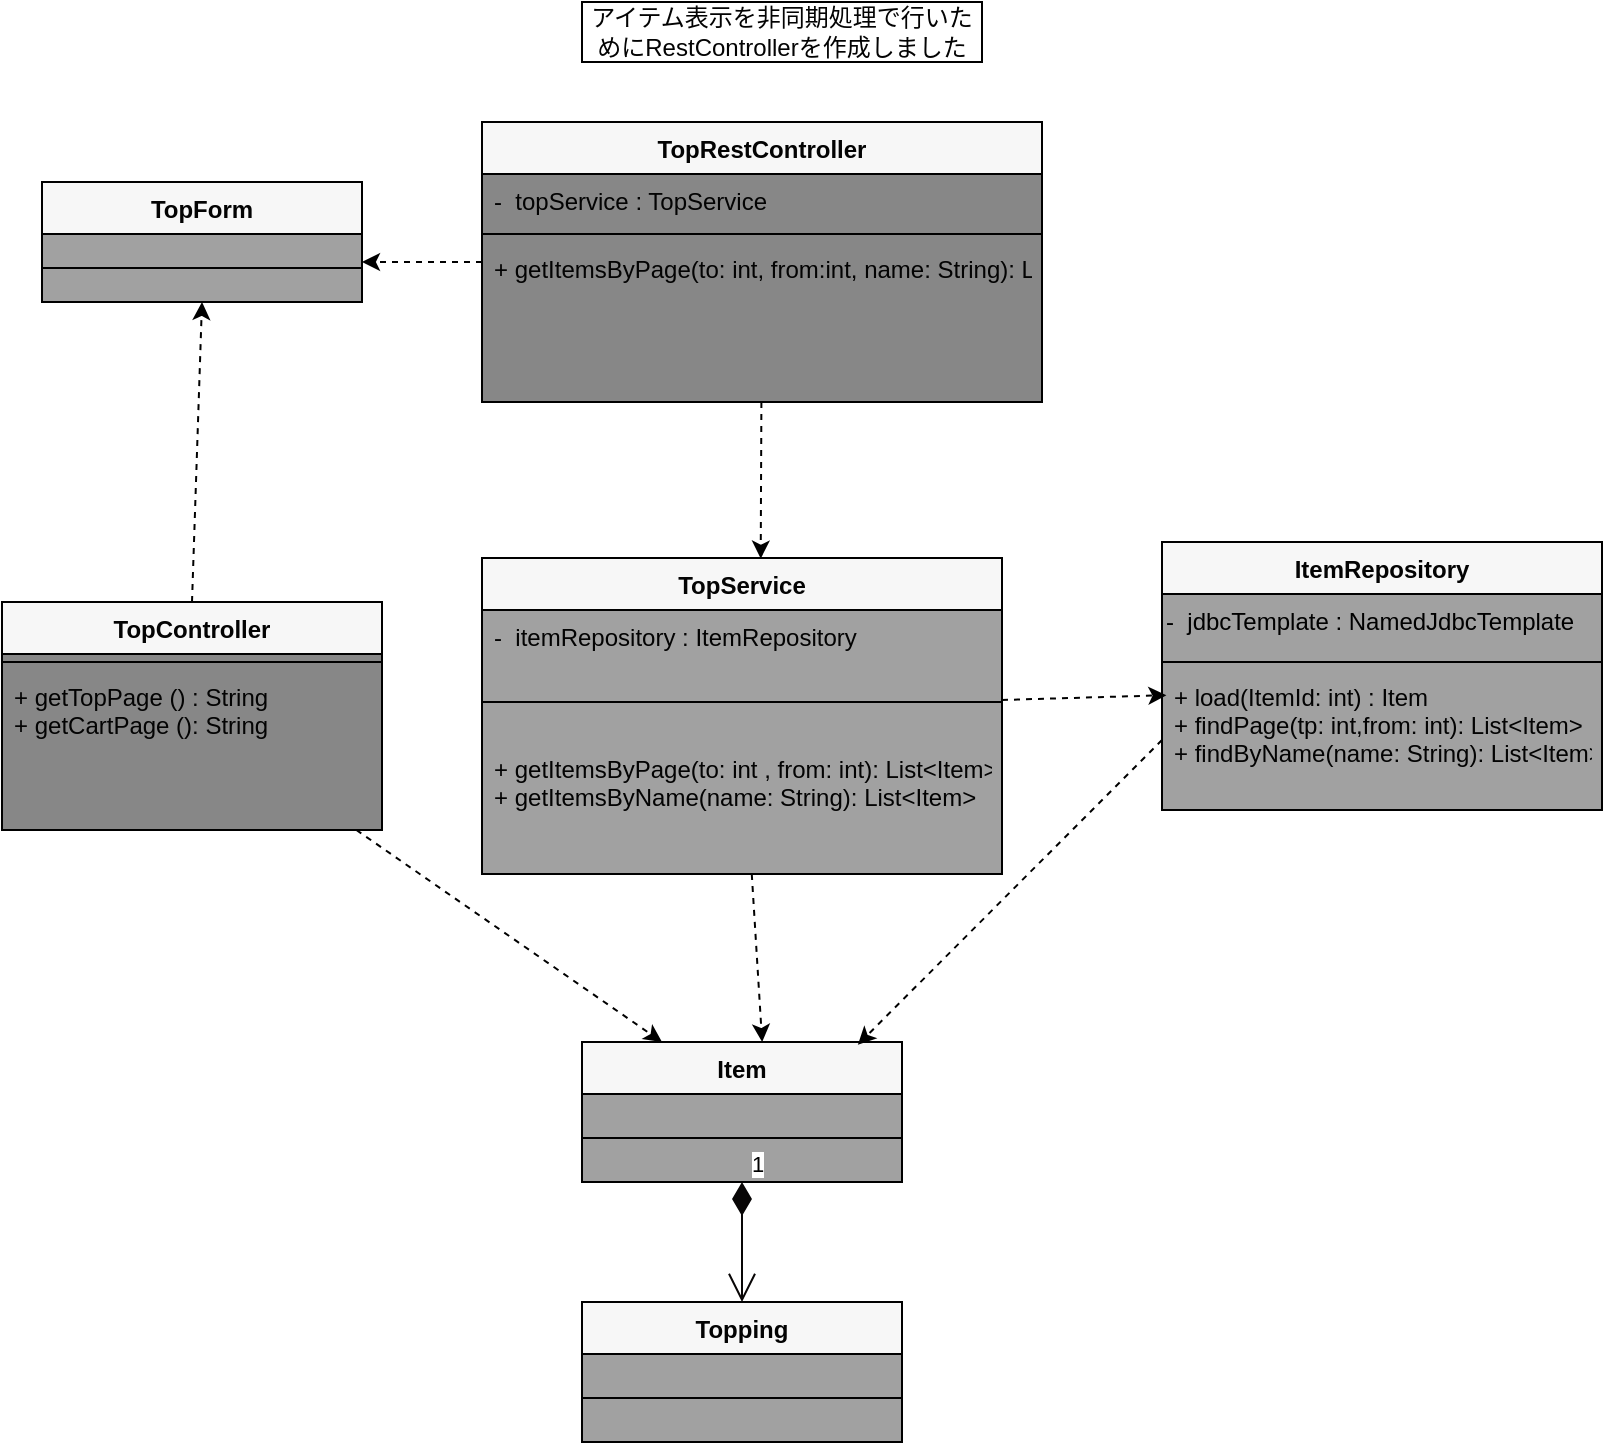 <mxfile>
    <diagram id="XCeFqy1Ve7sehiKM4D4U" name="3－1：商品一覧">
        <mxGraphModel dx="1491" dy="1045" grid="1" gridSize="10" guides="1" tooltips="1" connect="1" arrows="1" fold="1" page="1" pageScale="1" pageWidth="827" pageHeight="1169" background="#ffffff" math="0" shadow="0">
            <root>
                <mxCell id="0"/>
                <mxCell id="1" parent="0"/>
                <mxCell id="os_XEo4qrnLwshf74Uvc-42" style="edgeStyle=none;html=1;entryX=0.25;entryY=0;entryDx=0;entryDy=0;dashed=1;fontColor=#030303;strokeColor=#000000;" parent="1" source="14" target="34" edge="1">
                    <mxGeometry relative="1" as="geometry"/>
                </mxCell>
                <mxCell id="14" value="TopController&#10;" style="swimlane;fontStyle=1;align=center;verticalAlign=top;childLayout=stackLayout;horizontal=1;startSize=26;horizontalStack=0;resizeParent=1;resizeParentMax=0;resizeLast=0;collapsible=1;marginBottom=0;fontColor=#030303;fillColor=#F7F7F7;swimlaneFillColor=#878787;" parent="1" vertex="1">
                    <mxGeometry x="170" y="670" width="190" height="114" as="geometry"/>
                </mxCell>
                <mxCell id="16" value="" style="line;strokeWidth=1;fillColor=none;align=left;verticalAlign=middle;spacingTop=-1;spacingLeft=3;spacingRight=3;rotatable=0;labelPosition=right;points=[];portConstraint=eastwest;fontColor=#030303;" parent="14" vertex="1">
                    <mxGeometry y="26" width="190" height="8" as="geometry"/>
                </mxCell>
                <mxCell id="17" value="+ getTopPage () : String&#10;+ getCartPage (): String" style="text;strokeColor=none;fillColor=none;align=left;verticalAlign=top;spacingLeft=4;spacingRight=4;overflow=hidden;rotatable=0;points=[[0,0.5],[1,0.5]];portConstraint=eastwest;fontColor=#030303;" parent="14" vertex="1">
                    <mxGeometry y="34" width="190" height="80" as="geometry"/>
                </mxCell>
                <mxCell id="22" value="TopForm" style="swimlane;fontStyle=1;align=center;verticalAlign=top;childLayout=stackLayout;horizontal=1;startSize=26;horizontalStack=0;resizeParent=1;resizeParentMax=0;resizeLast=0;collapsible=1;marginBottom=0;fontColor=#030303;fillColor=#F7F7F7;swimlaneFillColor=#A1A1A1;" parent="1" vertex="1">
                    <mxGeometry x="190" y="460" width="160" height="60" as="geometry"/>
                </mxCell>
                <mxCell id="24" value="" style="line;strokeWidth=1;fillColor=none;align=left;verticalAlign=middle;spacingTop=-1;spacingLeft=3;spacingRight=3;rotatable=0;labelPosition=right;points=[];portConstraint=eastwest;fontColor=#030303;" parent="22" vertex="1">
                    <mxGeometry y="26" width="160" height="34" as="geometry"/>
                </mxCell>
                <mxCell id="os_XEo4qrnLwshf74Uvc-41" style="edgeStyle=none;html=1;entryX=0.563;entryY=0;entryDx=0;entryDy=0;entryPerimeter=0;dashed=1;fontColor=#030303;strokeColor=#000000;" parent="1" source="26" target="34" edge="1">
                    <mxGeometry relative="1" as="geometry"/>
                </mxCell>
                <mxCell id="26" value="TopService" style="swimlane;fontStyle=1;align=center;verticalAlign=top;childLayout=stackLayout;horizontal=1;startSize=26;horizontalStack=0;resizeParent=1;resizeParentMax=0;resizeLast=0;collapsible=1;marginBottom=0;fontColor=#030303;fillColor=#F7F7F7;swimlaneFillColor=#A1A1A1;" parent="1" vertex="1">
                    <mxGeometry x="410" y="648" width="260" height="158" as="geometry"/>
                </mxCell>
                <mxCell id="os_XEo4qrnLwshf74Uvc-43" value="-  itemRepository : ItemRepository" style="text;strokeColor=none;fillColor=none;align=left;verticalAlign=top;spacingLeft=4;spacingRight=4;overflow=hidden;rotatable=0;points=[[0,0.5],[1,0.5]];portConstraint=eastwest;fontColor=#030303;" parent="26" vertex="1">
                    <mxGeometry y="26" width="260" height="26" as="geometry"/>
                </mxCell>
                <mxCell id="28" value="" style="line;strokeWidth=1;fillColor=none;align=left;verticalAlign=middle;spacingTop=-1;spacingLeft=3;spacingRight=3;rotatable=0;labelPosition=right;points=[];portConstraint=eastwest;fontColor=#030303;" parent="26" vertex="1">
                    <mxGeometry y="52" width="260" height="40" as="geometry"/>
                </mxCell>
                <mxCell id="29" value="+ getItemsByPage(to: int , from: int): List&lt;Item&gt;&#10;+ getItemsByName(name: String): List&lt;Item&gt;" style="text;strokeColor=none;fillColor=none;align=left;verticalAlign=top;spacingLeft=4;spacingRight=4;overflow=hidden;rotatable=0;points=[[0,0.5],[1,0.5]];portConstraint=eastwest;fontColor=#030303;" parent="26" vertex="1">
                    <mxGeometry y="92" width="260" height="66" as="geometry"/>
                </mxCell>
                <mxCell id="30" value="ItemRepository" style="swimlane;fontStyle=1;align=center;verticalAlign=top;childLayout=stackLayout;horizontal=1;startSize=26;horizontalStack=0;resizeParent=1;resizeParentMax=0;resizeLast=0;collapsible=1;marginBottom=0;fontColor=#030303;fillColor=#F7F7F7;swimlaneFillColor=#A1A1A1;" parent="1" vertex="1">
                    <mxGeometry x="750" y="640" width="220" height="134" as="geometry"/>
                </mxCell>
                <mxCell id="1bUh8iTh-euRcGHrfs77-36" value="&lt;span style=&quot;font-family: &amp;#34;helvetica&amp;#34; ; font-size: 12px ; font-style: normal ; letter-spacing: normal ; text-align: left ; text-indent: 0px ; text-transform: none ; word-spacing: 0px ; display: inline ; float: none&quot;&gt;&lt;font color=&quot;#000000&quot;&gt;-&amp;nbsp; jdbcTemplate :&amp;nbsp;&lt;/font&gt;&lt;/span&gt;&lt;span style=&quot;color: rgb(0 , 0 , 0) ; font-family: &amp;#34;helvetica&amp;#34;&quot;&gt;NamedJdbcTemplate&lt;/span&gt;" style="text;whiteSpace=wrap;html=1;fontColor=#030303;" parent="30" vertex="1">
                    <mxGeometry y="26" width="220" height="30" as="geometry"/>
                </mxCell>
                <mxCell id="32" value="" style="line;strokeWidth=1;fillColor=none;align=left;verticalAlign=middle;spacingTop=-1;spacingLeft=3;spacingRight=3;rotatable=0;labelPosition=right;points=[];portConstraint=eastwest;fontColor=#030303;" parent="30" vertex="1">
                    <mxGeometry y="56" width="220" height="8" as="geometry"/>
                </mxCell>
                <mxCell id="33" value="+ load(ItemId: int) : Item&#10;+ findPage(tp: int,from: int): List&lt;Item&gt;&#10;+ findByName(name: String): List&lt;Item&gt;" style="text;strokeColor=none;fillColor=none;align=left;verticalAlign=top;spacingLeft=4;spacingRight=4;overflow=hidden;rotatable=0;points=[[0,0.5],[1,0.5]];portConstraint=eastwest;fontColor=#030303;" parent="30" vertex="1">
                    <mxGeometry y="64" width="220" height="70" as="geometry"/>
                </mxCell>
                <mxCell id="34" value="Item" style="swimlane;fontStyle=1;align=center;verticalAlign=top;childLayout=stackLayout;horizontal=1;startSize=26;horizontalStack=0;resizeParent=1;resizeParentMax=0;resizeLast=0;collapsible=1;marginBottom=0;fontColor=#030303;fillColor=#F7F7F7;swimlaneFillColor=#A1A1A1;" parent="1" vertex="1">
                    <mxGeometry x="460" y="890" width="160" height="70" as="geometry"/>
                </mxCell>
                <mxCell id="36" value="" style="line;strokeWidth=1;fillColor=none;align=left;verticalAlign=middle;spacingTop=-1;spacingLeft=3;spacingRight=3;rotatable=0;labelPosition=right;points=[];portConstraint=eastwest;fontColor=#030303;" parent="34" vertex="1">
                    <mxGeometry y="26" width="160" height="44" as="geometry"/>
                </mxCell>
                <mxCell id="os_XEo4qrnLwshf74Uvc-39" style="edgeStyle=none;html=1;entryX=0.01;entryY=0.18;entryDx=0;entryDy=0;dashed=1;fontColor=#030303;strokeColor=#000000;entryPerimeter=0;" parent="1" target="33" edge="1">
                    <mxGeometry relative="1" as="geometry">
                        <mxPoint x="660" y="725" as="targetPoint"/>
                        <mxPoint x="670" y="719" as="sourcePoint"/>
                    </mxGeometry>
                </mxCell>
                <mxCell id="os_XEo4qrnLwshf74Uvc-40" style="edgeStyle=none;html=1;exitX=0;exitY=0.5;exitDx=0;exitDy=0;dashed=1;fontColor=#030303;strokeColor=#000000;entryX=0.862;entryY=0.02;entryDx=0;entryDy=0;entryPerimeter=0;" parent="1" source="33" target="34" edge="1">
                    <mxGeometry relative="1" as="geometry">
                        <mxPoint x="590.0" y="830" as="targetPoint"/>
                    </mxGeometry>
                </mxCell>
                <mxCell id="os_XEo4qrnLwshf74Uvc-48" style="edgeStyle=none;html=1;dashed=1;fontColor=#030303;strokeColor=#000000;" parent="1" source="os_XEo4qrnLwshf74Uvc-44" edge="1">
                    <mxGeometry relative="1" as="geometry">
                        <mxPoint x="350" y="500" as="targetPoint"/>
                    </mxGeometry>
                </mxCell>
                <mxCell id="os_XEo4qrnLwshf74Uvc-49" style="edgeStyle=none;html=1;entryX=0.536;entryY=0.002;entryDx=0;entryDy=0;entryPerimeter=0;dashed=1;fontColor=#030303;strokeColor=#000000;" parent="1" source="os_XEo4qrnLwshf74Uvc-44" target="26" edge="1">
                    <mxGeometry relative="1" as="geometry"/>
                </mxCell>
                <mxCell id="os_XEo4qrnLwshf74Uvc-44" value="TopRestController&#10;" style="swimlane;fontStyle=1;align=center;verticalAlign=top;childLayout=stackLayout;horizontal=1;startSize=26;horizontalStack=0;resizeParent=1;resizeParentMax=0;resizeLast=0;collapsible=1;marginBottom=0;fontColor=#030303;fillColor=#F7F7F7;swimlaneFillColor=#878787;" parent="1" vertex="1">
                    <mxGeometry x="410" y="430" width="280" height="140" as="geometry"/>
                </mxCell>
                <mxCell id="os_XEo4qrnLwshf74Uvc-45" value="-  topService : TopService" style="text;strokeColor=none;fillColor=none;align=left;verticalAlign=top;spacingLeft=4;spacingRight=4;overflow=hidden;rotatable=0;points=[[0,0.5],[1,0.5]];portConstraint=eastwest;fontColor=#030303;" parent="os_XEo4qrnLwshf74Uvc-44" vertex="1">
                    <mxGeometry y="26" width="280" height="26" as="geometry"/>
                </mxCell>
                <mxCell id="os_XEo4qrnLwshf74Uvc-46" value="" style="line;strokeWidth=1;fillColor=none;align=left;verticalAlign=middle;spacingTop=-1;spacingLeft=3;spacingRight=3;rotatable=0;labelPosition=right;points=[];portConstraint=eastwest;fontColor=#030303;" parent="os_XEo4qrnLwshf74Uvc-44" vertex="1">
                    <mxGeometry y="52" width="280" height="8" as="geometry"/>
                </mxCell>
                <mxCell id="os_XEo4qrnLwshf74Uvc-47" value="+ getItemsByPage(to: int, from:int, name: String): List&lt;Item&gt;&#10;" style="text;strokeColor=none;fillColor=none;align=left;verticalAlign=top;spacingLeft=4;spacingRight=4;overflow=hidden;rotatable=0;points=[[0,0.5],[1,0.5]];portConstraint=eastwest;fontColor=#030303;" parent="os_XEo4qrnLwshf74Uvc-44" vertex="1">
                    <mxGeometry y="60" width="280" height="80" as="geometry"/>
                </mxCell>
                <mxCell id="os_XEo4qrnLwshf74Uvc-50" value="アイテム表示を非同期処理で行いためにRestControllerを作成しました" style="text;html=1;strokeColor=#000000;fillColor=none;align=center;verticalAlign=middle;whiteSpace=wrap;rounded=0;fontColor=#030303;strokeWidth=1;perimeterSpacing=1;" parent="1" vertex="1">
                    <mxGeometry x="460" y="370" width="200" height="30" as="geometry"/>
                </mxCell>
                <mxCell id="37" style="edgeStyle=none;html=1;entryX=0.5;entryY=1;entryDx=0;entryDy=0;dashed=1;fontColor=#030303;strokeColor=#000000;exitX=0.5;exitY=0;exitDx=0;exitDy=0;" edge="1" parent="1" source="14" target="22">
                    <mxGeometry relative="1" as="geometry">
                        <mxPoint x="239.998" y="590" as="sourcePoint"/>
                        <mxPoint x="392.82" y="696" as="targetPoint"/>
                    </mxGeometry>
                </mxCell>
                <mxCell id="38" value="1" style="endArrow=open;html=1;endSize=12;startArrow=diamondThin;startSize=14;startFill=1;edgeStyle=orthogonalEdgeStyle;align=left;verticalAlign=bottom;exitX=0.5;exitY=1;exitDx=0;exitDy=0;strokeColor=#080606;" edge="1" parent="1" source="34">
                    <mxGeometry x="-1" y="3" relative="1" as="geometry">
                        <mxPoint x="400" y="910" as="sourcePoint"/>
                        <mxPoint x="540" y="1020" as="targetPoint"/>
                    </mxGeometry>
                </mxCell>
                <mxCell id="39" value="Topping" style="swimlane;fontStyle=1;align=center;verticalAlign=top;childLayout=stackLayout;horizontal=1;startSize=26;horizontalStack=0;resizeParent=1;resizeParentMax=0;resizeLast=0;collapsible=1;marginBottom=0;fontColor=#030303;fillColor=#F7F7F7;swimlaneFillColor=#A1A1A1;" vertex="1" parent="1">
                    <mxGeometry x="460" y="1020" width="160" height="70" as="geometry"/>
                </mxCell>
                <mxCell id="40" value="" style="line;strokeWidth=1;fillColor=none;align=left;verticalAlign=middle;spacingTop=-1;spacingLeft=3;spacingRight=3;rotatable=0;labelPosition=right;points=[];portConstraint=eastwest;fontColor=#030303;" vertex="1" parent="39">
                    <mxGeometry y="26" width="160" height="44" as="geometry"/>
                </mxCell>
            </root>
        </mxGraphModel>
    </diagram>
    <diagram id="9gxxDRi2rpcdokk_FQ2d" name="1-1. ユーザを登録する">
        <mxGraphModel dx="820" dy="1744" grid="1" gridSize="10" guides="1" tooltips="1" connect="1" arrows="1" fold="1" page="1" pageScale="1" pageWidth="827" pageHeight="1169" math="0" shadow="0">
            <root>
                <mxCell id="avSyo-joE_HiTTbbUSWk-0"/>
                <mxCell id="avSyo-joE_HiTTbbUSWk-1" parent="avSyo-joE_HiTTbbUSWk-0"/>
                <mxCell id="vtuhATW-1q7R0sfq8Xhz-2" value="SignupController" style="swimlane;fontStyle=1;align=center;verticalAlign=top;childLayout=stackLayout;horizontal=1;startSize=26;horizontalStack=0;resizeParent=1;resizeParentMax=0;resizeLast=0;collapsible=1;marginBottom=0;" parent="avSyo-joE_HiTTbbUSWk-1" vertex="1">
                    <mxGeometry x="370" y="170" width="250" height="100" as="geometry"/>
                </mxCell>
                <mxCell id="vtuhATW-1q7R0sfq8Xhz-3" value="-  signupService : SignupService" style="text;strokeColor=none;fillColor=none;align=left;verticalAlign=top;spacingLeft=4;spacingRight=4;overflow=hidden;rotatable=0;points=[[0,0.5],[1,0.5]];portConstraint=eastwest;" parent="vtuhATW-1q7R0sfq8Xhz-2" vertex="1">
                    <mxGeometry y="26" width="250" height="26" as="geometry"/>
                </mxCell>
                <mxCell id="vtuhATW-1q7R0sfq8Xhz-4" value="" style="line;strokeWidth=1;fillColor=none;align=left;verticalAlign=middle;spacingTop=-1;spacingLeft=3;spacingRight=3;rotatable=0;labelPosition=right;points=[];portConstraint=eastwest;" parent="vtuhATW-1q7R0sfq8Xhz-2" vertex="1">
                    <mxGeometry y="52" width="250" height="8" as="geometry"/>
                </mxCell>
                <mxCell id="vtuhATW-1q7R0sfq8Xhz-5" value="+  getSignupPage(userForm : UserForm) : String&#10;+  registerUser(userForm : UserForm) : String" style="text;strokeColor=none;fillColor=none;align=left;verticalAlign=top;spacingLeft=4;spacingRight=4;overflow=hidden;rotatable=0;points=[[0,0.5],[1,0.5]];portConstraint=eastwest;" parent="vtuhATW-1q7R0sfq8Xhz-2" vertex="1">
                    <mxGeometry y="60" width="250" height="40" as="geometry"/>
                </mxCell>
                <mxCell id="vtuhATW-1q7R0sfq8Xhz-7" value="SignupService" style="swimlane;fontStyle=1;align=center;verticalAlign=top;childLayout=stackLayout;horizontal=1;startSize=26;horizontalStack=0;resizeParent=1;resizeParentMax=0;resizeLast=0;collapsible=1;marginBottom=0;" parent="avSyo-joE_HiTTbbUSWk-1" vertex="1">
                    <mxGeometry x="750" y="177" width="320" height="100" as="geometry"/>
                </mxCell>
                <mxCell id="vtuhATW-1q7R0sfq8Xhz-8" value="-  userRepository : UserRepository" style="text;strokeColor=none;fillColor=none;align=left;verticalAlign=top;spacingLeft=4;spacingRight=4;overflow=hidden;rotatable=0;points=[[0,0.5],[1,0.5]];portConstraint=eastwest;" parent="vtuhATW-1q7R0sfq8Xhz-7" vertex="1">
                    <mxGeometry y="26" width="320" height="26" as="geometry"/>
                </mxCell>
                <mxCell id="vtuhATW-1q7R0sfq8Xhz-9" value="" style="line;strokeWidth=1;fillColor=none;align=left;verticalAlign=middle;spacingTop=-1;spacingLeft=3;spacingRight=3;rotatable=0;labelPosition=right;points=[];portConstraint=eastwest;" parent="vtuhATW-1q7R0sfq8Xhz-7" vertex="1">
                    <mxGeometry y="52" width="320" height="8" as="geometry"/>
                </mxCell>
                <mxCell id="vtuhATW-1q7R0sfq8Xhz-10" value="+ checkSameMailAddress (mailAddress : String)  : User&#10;+ redisterUser(user : User) : void" style="text;strokeColor=none;fillColor=none;align=left;verticalAlign=top;spacingLeft=4;spacingRight=4;overflow=hidden;rotatable=0;points=[[0,0.5],[1,0.5]];portConstraint=eastwest;" parent="vtuhATW-1q7R0sfq8Xhz-7" vertex="1">
                    <mxGeometry y="60" width="320" height="40" as="geometry"/>
                </mxCell>
                <mxCell id="vtuhATW-1q7R0sfq8Xhz-15" value="" style="endArrow=open;endSize=12;dashed=1;html=1;" parent="avSyo-joE_HiTTbbUSWk-1" edge="1">
                    <mxGeometry width="160" relative="1" as="geometry">
                        <mxPoint x="620" y="219.55" as="sourcePoint"/>
                        <mxPoint x="750" y="220" as="targetPoint"/>
                    </mxGeometry>
                </mxCell>
                <mxCell id="vtuhATW-1q7R0sfq8Xhz-16" value="UserRepository" style="swimlane;fontStyle=1;align=center;verticalAlign=top;childLayout=stackLayout;horizontal=1;startSize=26;horizontalStack=0;resizeParent=1;resizeParentMax=0;resizeLast=0;collapsible=1;marginBottom=0;" parent="avSyo-joE_HiTTbbUSWk-1" vertex="1">
                    <mxGeometry x="1170" y="170" width="350" height="120" as="geometry"/>
                </mxCell>
                <mxCell id="vtuhATW-1q7R0sfq8Xhz-17" value="- jdbcTemplate :  NamedJdbcTemplate" style="text;strokeColor=none;fillColor=none;align=left;verticalAlign=top;spacingLeft=4;spacingRight=4;overflow=hidden;rotatable=0;points=[[0,0.5],[1,0.5]];portConstraint=eastwest;" parent="vtuhATW-1q7R0sfq8Xhz-16" vertex="1">
                    <mxGeometry y="26" width="350" height="26" as="geometry"/>
                </mxCell>
                <mxCell id="vtuhATW-1q7R0sfq8Xhz-18" value="" style="line;strokeWidth=1;fillColor=none;align=left;verticalAlign=middle;spacingTop=-1;spacingLeft=3;spacingRight=3;rotatable=0;labelPosition=right;points=[];portConstraint=eastwest;" parent="vtuhATW-1q7R0sfq8Xhz-16" vertex="1">
                    <mxGeometry y="52" width="350" height="8" as="geometry"/>
                </mxCell>
                <mxCell id="vtuhATW-1q7R0sfq8Xhz-19" value="+ findByMailAddress(mailAddress : String) :  User&#10;+ insertOne (user : User) : void " style="text;strokeColor=none;fillColor=none;align=left;verticalAlign=top;spacingLeft=4;spacingRight=4;overflow=hidden;rotatable=0;points=[[0,0.5],[1,0.5]];portConstraint=eastwest;" parent="vtuhATW-1q7R0sfq8Xhz-16" vertex="1">
                    <mxGeometry y="60" width="350" height="60" as="geometry"/>
                </mxCell>
                <mxCell id="vtuhATW-1q7R0sfq8Xhz-20" value="" style="endArrow=open;endSize=12;dashed=1;html=1;entryX=0.003;entryY=0.897;entryDx=0;entryDy=0;entryPerimeter=0;exitX=1;exitY=0.5;exitDx=0;exitDy=0;" parent="avSyo-joE_HiTTbbUSWk-1" source="vtuhATW-1q7R0sfq8Xhz-8" target="vtuhATW-1q7R0sfq8Xhz-17" edge="1">
                    <mxGeometry width="160" relative="1" as="geometry">
                        <mxPoint x="1010" y="219.44" as="sourcePoint"/>
                        <mxPoint x="1140.0" y="219.89" as="targetPoint"/>
                    </mxGeometry>
                </mxCell>
                <mxCell id="vtuhATW-1q7R0sfq8Xhz-26" value="User" style="swimlane;fontStyle=0;childLayout=stackLayout;horizontal=1;startSize=26;fillColor=none;horizontalStack=0;resizeParent=1;resizeParentMax=0;resizeLast=0;collapsible=1;marginBottom=0;" parent="avSyo-joE_HiTTbbUSWk-1" vertex="1">
                    <mxGeometry x="830" y="350" width="140" height="202" as="geometry">
                        <mxRectangle x="510" y="450" width="60" height="26" as="alternateBounds"/>
                    </mxGeometry>
                </mxCell>
                <mxCell id="vtuhATW-1q7R0sfq8Xhz-27" value="- id : integer" style="text;strokeColor=none;fillColor=none;align=left;verticalAlign=top;spacingLeft=4;spacingRight=4;overflow=hidden;rotatable=0;points=[[0,0.5],[1,0.5]];portConstraint=eastwest;" parent="vtuhATW-1q7R0sfq8Xhz-26" vertex="1">
                    <mxGeometry y="26" width="140" height="26" as="geometry"/>
                </mxCell>
                <mxCell id="vtuhATW-1q7R0sfq8Xhz-28" value="- name : String" style="text;strokeColor=none;fillColor=none;align=left;verticalAlign=top;spacingLeft=4;spacingRight=4;overflow=hidden;rotatable=0;points=[[0,0.5],[1,0.5]];portConstraint=eastwest;" parent="vtuhATW-1q7R0sfq8Xhz-26" vertex="1">
                    <mxGeometry y="52" width="140" height="26" as="geometry"/>
                </mxCell>
                <mxCell id="vtuhATW-1q7R0sfq8Xhz-29" value="- email : String&#10;" style="text;strokeColor=none;fillColor=none;align=left;verticalAlign=top;spacingLeft=4;spacingRight=4;overflow=hidden;rotatable=0;points=[[0,0.5],[1,0.5]];portConstraint=eastwest;" parent="vtuhATW-1q7R0sfq8Xhz-26" vertex="1">
                    <mxGeometry y="78" width="140" height="20" as="geometry"/>
                </mxCell>
                <mxCell id="vtuhATW-1q7R0sfq8Xhz-30" value="- password : String" style="text;strokeColor=none;fillColor=none;align=left;verticalAlign=top;spacingLeft=4;spacingRight=4;overflow=hidden;rotatable=0;points=[[0,0.5],[1,0.5]];portConstraint=eastwest;" parent="vtuhATW-1q7R0sfq8Xhz-26" vertex="1">
                    <mxGeometry y="98" width="140" height="26" as="geometry"/>
                </mxCell>
                <mxCell id="vtuhATW-1q7R0sfq8Xhz-31" value="- zipcode : String" style="text;strokeColor=none;fillColor=none;align=left;verticalAlign=top;spacingLeft=4;spacingRight=4;overflow=hidden;rotatable=0;points=[[0,0.5],[1,0.5]];portConstraint=eastwest;" parent="vtuhATW-1q7R0sfq8Xhz-26" vertex="1">
                    <mxGeometry y="124" width="140" height="26" as="geometry"/>
                </mxCell>
                <mxCell id="vtuhATW-1q7R0sfq8Xhz-32" value="- address : String" style="text;strokeColor=none;fillColor=none;align=left;verticalAlign=top;spacingLeft=4;spacingRight=4;overflow=hidden;rotatable=0;points=[[0,0.5],[1,0.5]];portConstraint=eastwest;" parent="vtuhATW-1q7R0sfq8Xhz-26" vertex="1">
                    <mxGeometry y="150" width="140" height="26" as="geometry"/>
                </mxCell>
                <mxCell id="vtuhATW-1q7R0sfq8Xhz-33" value="- telephone : String" style="text;strokeColor=none;fillColor=none;align=left;verticalAlign=top;spacingLeft=4;spacingRight=4;overflow=hidden;rotatable=0;points=[[0,0.5],[1,0.5]];portConstraint=eastwest;" parent="vtuhATW-1q7R0sfq8Xhz-26" vertex="1">
                    <mxGeometry y="176" width="140" height="26" as="geometry"/>
                </mxCell>
                <mxCell id="vtuhATW-1q7R0sfq8Xhz-34" value="" style="endArrow=open;endSize=12;dashed=1;html=1;entryX=-0.025;entryY=-0.019;entryDx=0;entryDy=0;entryPerimeter=0;" parent="avSyo-joE_HiTTbbUSWk-1" target="vtuhATW-1q7R0sfq8Xhz-27" edge="1">
                    <mxGeometry width="160" relative="1" as="geometry">
                        <mxPoint x="630" y="270" as="sourcePoint"/>
                        <mxPoint x="760" y="230" as="targetPoint"/>
                        <Array as="points"/>
                    </mxGeometry>
                </mxCell>
                <mxCell id="vtuhATW-1q7R0sfq8Xhz-35" value="" style="endArrow=open;endSize=12;dashed=1;html=1;entryX=0.439;entryY=-0.007;entryDx=0;entryDy=0;entryPerimeter=0;" parent="avSyo-joE_HiTTbbUSWk-1" target="vtuhATW-1q7R0sfq8Xhz-26" edge="1">
                    <mxGeometry width="160" relative="1" as="geometry">
                        <mxPoint x="890" y="277" as="sourcePoint"/>
                        <mxPoint x="1086.5" y="382.506" as="targetPoint"/>
                        <Array as="points"/>
                    </mxGeometry>
                </mxCell>
                <mxCell id="vtuhATW-1q7R0sfq8Xhz-36" value="" style="endArrow=open;endSize=12;dashed=1;html=1;exitX=0.036;exitY=1.025;exitDx=0;exitDy=0;exitPerimeter=0;entryX=1;entryY=0.099;entryDx=0;entryDy=0;entryPerimeter=0;" parent="avSyo-joE_HiTTbbUSWk-1" source="vtuhATW-1q7R0sfq8Xhz-19" target="vtuhATW-1q7R0sfq8Xhz-26" edge="1">
                    <mxGeometry width="160" relative="1" as="geometry">
                        <mxPoint x="980" y="310" as="sourcePoint"/>
                        <mxPoint x="980" y="370" as="targetPoint"/>
                        <Array as="points"/>
                    </mxGeometry>
                </mxCell>
                <mxCell id="vtuhATW-1q7R0sfq8Xhz-37" value="UserForm" style="swimlane;fontStyle=0;childLayout=stackLayout;horizontal=1;startSize=26;fillColor=none;horizontalStack=0;resizeParent=1;resizeParentMax=0;resizeLast=0;collapsible=1;marginBottom=0;" parent="avSyo-joE_HiTTbbUSWk-1" vertex="1">
                    <mxGeometry x="425" y="-130" width="150" height="198" as="geometry">
                        <mxRectangle x="510" y="450" width="60" height="26" as="alternateBounds"/>
                    </mxGeometry>
                </mxCell>
                <mxCell id="vtuhATW-1q7R0sfq8Xhz-39" value="- name : String" style="text;strokeColor=none;fillColor=none;align=left;verticalAlign=top;spacingLeft=4;spacingRight=4;overflow=hidden;rotatable=0;points=[[0,0.5],[1,0.5]];portConstraint=eastwest;" parent="vtuhATW-1q7R0sfq8Xhz-37" vertex="1">
                    <mxGeometry y="26" width="150" height="26" as="geometry"/>
                </mxCell>
                <mxCell id="vtuhATW-1q7R0sfq8Xhz-40" value="- email : String&#10;" style="text;strokeColor=none;fillColor=none;align=left;verticalAlign=top;spacingLeft=4;spacingRight=4;overflow=hidden;rotatable=0;points=[[0,0.5],[1,0.5]];portConstraint=eastwest;" parent="vtuhATW-1q7R0sfq8Xhz-37" vertex="1">
                    <mxGeometry y="52" width="150" height="20" as="geometry"/>
                </mxCell>
                <mxCell id="vtuhATW-1q7R0sfq8Xhz-41" value="- password : String" style="text;strokeColor=none;fillColor=none;align=left;verticalAlign=top;spacingLeft=4;spacingRight=4;overflow=hidden;rotatable=0;points=[[0,0.5],[1,0.5]];portConstraint=eastwest;" parent="vtuhATW-1q7R0sfq8Xhz-37" vertex="1">
                    <mxGeometry y="72" width="150" height="28" as="geometry"/>
                </mxCell>
                <mxCell id="wRKbm2FVAy5CpnNHOE-X-0" value="&lt;font color=&quot;#000000&quot;&gt;- confirm password : String&lt;/font&gt;" style="text;html=1;align=center;verticalAlign=middle;resizable=0;points=[];autosize=1;strokeColor=none;fillColor=none;fontColor=#FFFFFF;" parent="vtuhATW-1q7R0sfq8Xhz-37" vertex="1">
                    <mxGeometry y="100" width="150" height="20" as="geometry"/>
                </mxCell>
                <mxCell id="vtuhATW-1q7R0sfq8Xhz-42" value="- zipcode : String" style="text;strokeColor=none;fillColor=none;align=left;verticalAlign=top;spacingLeft=4;spacingRight=4;overflow=hidden;rotatable=0;points=[[0,0.5],[1,0.5]];portConstraint=eastwest;" parent="vtuhATW-1q7R0sfq8Xhz-37" vertex="1">
                    <mxGeometry y="120" width="150" height="26" as="geometry"/>
                </mxCell>
                <mxCell id="vtuhATW-1q7R0sfq8Xhz-43" value="- address : String" style="text;strokeColor=none;fillColor=none;align=left;verticalAlign=top;spacingLeft=4;spacingRight=4;overflow=hidden;rotatable=0;points=[[0,0.5],[1,0.5]];portConstraint=eastwest;" parent="vtuhATW-1q7R0sfq8Xhz-37" vertex="1">
                    <mxGeometry y="146" width="150" height="26" as="geometry"/>
                </mxCell>
                <mxCell id="vtuhATW-1q7R0sfq8Xhz-44" value="- telephone : String" style="text;strokeColor=none;fillColor=none;align=left;verticalAlign=top;spacingLeft=4;spacingRight=4;overflow=hidden;rotatable=0;points=[[0,0.5],[1,0.5]];portConstraint=eastwest;" parent="vtuhATW-1q7R0sfq8Xhz-37" vertex="1">
                    <mxGeometry y="172" width="150" height="26" as="geometry"/>
                </mxCell>
                <mxCell id="vtuhATW-1q7R0sfq8Xhz-45" value="" style="endArrow=open;endSize=12;dashed=1;html=1;entryX=0.504;entryY=1.135;entryDx=0;entryDy=0;entryPerimeter=0;exitX=0.5;exitY=0;exitDx=0;exitDy=0;" parent="avSyo-joE_HiTTbbUSWk-1" source="vtuhATW-1q7R0sfq8Xhz-2" target="vtuhATW-1q7R0sfq8Xhz-44" edge="1">
                    <mxGeometry width="160" relative="1" as="geometry">
                        <mxPoint x="480" y="160.0" as="sourcePoint"/>
                        <mxPoint x="610" y="160.45" as="targetPoint"/>
                    </mxGeometry>
                </mxCell>
                <mxCell id="yn6UgwUZzbVxmuBqfCbm-0" value="login.html" style="swimlane;fontStyle=1;align=center;verticalAlign=top;childLayout=stackLayout;horizontal=1;startSize=26;horizontalStack=0;resizeParent=1;resizeParentMax=0;resizeLast=0;collapsible=1;marginBottom=0;" parent="avSyo-joE_HiTTbbUSWk-1" vertex="1">
                    <mxGeometry x="40" y="-387" width="160" height="34" as="geometry"/>
                </mxCell>
                <mxCell id="yn6UgwUZzbVxmuBqfCbm-1" value="" style="line;strokeWidth=1;fillColor=none;align=left;verticalAlign=middle;spacingTop=-1;spacingLeft=3;spacingRight=3;rotatable=0;labelPosition=right;points=[];portConstraint=eastwest;" parent="yn6UgwUZzbVxmuBqfCbm-0" vertex="1">
                    <mxGeometry y="26" width="160" height="8" as="geometry"/>
                </mxCell>
                <mxCell id="yn6UgwUZzbVxmuBqfCbm-2" value="signup.html" style="swimlane;fontStyle=1;align=center;verticalAlign=top;childLayout=stackLayout;horizontal=1;startSize=26;horizontalStack=0;resizeParent=1;resizeParentMax=0;resizeLast=0;collapsible=1;marginBottom=0;" parent="avSyo-joE_HiTTbbUSWk-1" vertex="1">
                    <mxGeometry x="40" y="-277" width="160" height="34" as="geometry"/>
                </mxCell>
                <mxCell id="yn6UgwUZzbVxmuBqfCbm-3" value="" style="line;strokeWidth=1;fillColor=none;align=left;verticalAlign=middle;spacingTop=-1;spacingLeft=3;spacingRight=3;rotatable=0;labelPosition=right;points=[];portConstraint=eastwest;" parent="yn6UgwUZzbVxmuBqfCbm-2" vertex="1">
                    <mxGeometry y="26" width="160" height="8" as="geometry"/>
                </mxCell>
                <mxCell id="yn6UgwUZzbVxmuBqfCbm-4" value="GetRequest : getSignup" style="text;html=1;strokeColor=none;fillColor=none;align=center;verticalAlign=middle;whiteSpace=wrap;rounded=0;" parent="avSyo-joE_HiTTbbUSWk-1" vertex="1">
                    <mxGeometry x="230" y="-400" width="60" height="30" as="geometry"/>
                </mxCell>
                <mxCell id="yn6UgwUZzbVxmuBqfCbm-5" value="forward" style="text;html=1;strokeColor=none;fillColor=none;align=center;verticalAlign=middle;whiteSpace=wrap;rounded=0;" parent="avSyo-joE_HiTTbbUSWk-1" vertex="1">
                    <mxGeometry x="200" y="-300" width="60" height="30" as="geometry"/>
                </mxCell>
                <mxCell id="yn6UgwUZzbVxmuBqfCbm-6" value="redirect" style="text;html=1;strokeColor=none;fillColor=none;align=center;verticalAlign=middle;whiteSpace=wrap;rounded=0;" parent="avSyo-joE_HiTTbbUSWk-1" vertex="1">
                    <mxGeometry x="190" y="-342" width="60" height="30" as="geometry"/>
                </mxCell>
            </root>
        </mxGraphModel>
    </diagram>
    <diagram id="qoUn1Tw5sDRvddmIJcue" name="2-1. ログイン・ログアウト">
        <mxGraphModel dx="1093" dy="767" grid="1" gridSize="10" guides="1" tooltips="1" connect="1" arrows="1" fold="1" page="1" pageScale="1" pageWidth="827" pageHeight="1169" math="0" shadow="0">
            <root>
                <mxCell id="RhU2ml9dWSXJQ6e1RCNh-0"/>
                <mxCell id="RhU2ml9dWSXJQ6e1RCNh-1" parent="RhU2ml9dWSXJQ6e1RCNh-0"/>
                <mxCell id="C79MKMgyCHu84YXyB02I-0" value="LoginController" style="swimlane;fontStyle=1;align=center;verticalAlign=top;childLayout=stackLayout;horizontal=1;startSize=26;horizontalStack=0;resizeParent=1;resizeParentMax=0;resizeLast=0;collapsible=1;marginBottom=0;" parent="RhU2ml9dWSXJQ6e1RCNh-1" vertex="1">
                    <mxGeometry x="150" y="270" width="250" height="130" as="geometry"/>
                </mxCell>
                <mxCell id="C79MKMgyCHu84YXyB02I-1" value="-  loginService : LoginService" style="text;strokeColor=none;fillColor=none;align=left;verticalAlign=top;spacingLeft=4;spacingRight=4;overflow=hidden;rotatable=0;points=[[0,0.5],[1,0.5]];portConstraint=eastwest;" parent="C79MKMgyCHu84YXyB02I-0" vertex="1">
                    <mxGeometry y="26" width="250" height="26" as="geometry"/>
                </mxCell>
                <mxCell id="C79MKMgyCHu84YXyB02I-2" value="" style="line;strokeWidth=1;fillColor=none;align=left;verticalAlign=middle;spacingTop=-1;spacingLeft=3;spacingRight=3;rotatable=0;labelPosition=right;points=[];portConstraint=eastwest;" parent="C79MKMgyCHu84YXyB02I-0" vertex="1">
                    <mxGeometry y="52" width="250" height="8" as="geometry"/>
                </mxCell>
                <mxCell id="C79MKMgyCHu84YXyB02I-3" value="+  getLoginPage(loginForm : LoginForm) : String&#10;+  login(loginForm : LoginForm) : String&#10;+ logout() : String" style="text;strokeColor=none;fillColor=none;align=left;verticalAlign=top;spacingLeft=4;spacingRight=4;overflow=hidden;rotatable=0;points=[[0,0.5],[1,0.5]];portConstraint=eastwest;" parent="C79MKMgyCHu84YXyB02I-0" vertex="1">
                    <mxGeometry y="60" width="250" height="70" as="geometry"/>
                </mxCell>
                <mxCell id="7ZQ1iZcj4DYMnzYo21Ie-0" value="LoginService" style="swimlane;fontStyle=1;align=center;verticalAlign=top;childLayout=stackLayout;horizontal=1;startSize=26;horizontalStack=0;resizeParent=1;resizeParentMax=0;resizeLast=0;collapsible=1;marginBottom=0;" parent="RhU2ml9dWSXJQ6e1RCNh-1" vertex="1">
                    <mxGeometry x="580" y="270" width="400" height="100" as="geometry"/>
                </mxCell>
                <mxCell id="7ZQ1iZcj4DYMnzYo21Ie-1" value="-  loginRepository : LoginRepository" style="text;strokeColor=none;fillColor=none;align=left;verticalAlign=top;spacingLeft=4;spacingRight=4;overflow=hidden;rotatable=0;points=[[0,0.5],[1,0.5]];portConstraint=eastwest;" parent="7ZQ1iZcj4DYMnzYo21Ie-0" vertex="1">
                    <mxGeometry y="26" width="400" height="26" as="geometry"/>
                </mxCell>
                <mxCell id="7ZQ1iZcj4DYMnzYo21Ie-2" value="" style="line;strokeWidth=1;fillColor=none;align=left;verticalAlign=middle;spacingTop=-1;spacingLeft=3;spacingRight=3;rotatable=0;labelPosition=right;points=[];portConstraint=eastwest;" parent="7ZQ1iZcj4DYMnzYo21Ie-0" vertex="1">
                    <mxGeometry y="52" width="400" height="8" as="geometry"/>
                </mxCell>
                <mxCell id="7ZQ1iZcj4DYMnzYo21Ie-3" value="+ login(mailAddress : String, password String) :  User" style="text;strokeColor=none;fillColor=none;align=left;verticalAlign=top;spacingLeft=4;spacingRight=4;overflow=hidden;rotatable=0;points=[[0,0.5],[1,0.5]];portConstraint=eastwest;" parent="7ZQ1iZcj4DYMnzYo21Ie-0" vertex="1">
                    <mxGeometry y="60" width="400" height="40" as="geometry"/>
                </mxCell>
                <mxCell id="IoegstEgRIe-HwTLqFYB-0" value="User" style="swimlane;fontStyle=0;childLayout=stackLayout;horizontal=1;startSize=26;fillColor=none;horizontalStack=0;resizeParent=1;resizeParentMax=0;resizeLast=0;collapsible=1;marginBottom=0;" parent="RhU2ml9dWSXJQ6e1RCNh-1" vertex="1">
                    <mxGeometry x="660" y="530" width="140" height="202" as="geometry">
                        <mxRectangle x="510" y="450" width="60" height="26" as="alternateBounds"/>
                    </mxGeometry>
                </mxCell>
                <mxCell id="IoegstEgRIe-HwTLqFYB-1" value="- id : integer" style="text;strokeColor=none;fillColor=none;align=left;verticalAlign=top;spacingLeft=4;spacingRight=4;overflow=hidden;rotatable=0;points=[[0,0.5],[1,0.5]];portConstraint=eastwest;" parent="IoegstEgRIe-HwTLqFYB-0" vertex="1">
                    <mxGeometry y="26" width="140" height="26" as="geometry"/>
                </mxCell>
                <mxCell id="IoegstEgRIe-HwTLqFYB-2" value="- name : String" style="text;strokeColor=none;fillColor=none;align=left;verticalAlign=top;spacingLeft=4;spacingRight=4;overflow=hidden;rotatable=0;points=[[0,0.5],[1,0.5]];portConstraint=eastwest;" parent="IoegstEgRIe-HwTLqFYB-0" vertex="1">
                    <mxGeometry y="52" width="140" height="26" as="geometry"/>
                </mxCell>
                <mxCell id="IoegstEgRIe-HwTLqFYB-3" value="- email : String&#10;" style="text;strokeColor=none;fillColor=none;align=left;verticalAlign=top;spacingLeft=4;spacingRight=4;overflow=hidden;rotatable=0;points=[[0,0.5],[1,0.5]];portConstraint=eastwest;" parent="IoegstEgRIe-HwTLqFYB-0" vertex="1">
                    <mxGeometry y="78" width="140" height="20" as="geometry"/>
                </mxCell>
                <mxCell id="IoegstEgRIe-HwTLqFYB-4" value="- password : String" style="text;strokeColor=none;fillColor=none;align=left;verticalAlign=top;spacingLeft=4;spacingRight=4;overflow=hidden;rotatable=0;points=[[0,0.5],[1,0.5]];portConstraint=eastwest;" parent="IoegstEgRIe-HwTLqFYB-0" vertex="1">
                    <mxGeometry y="98" width="140" height="26" as="geometry"/>
                </mxCell>
                <mxCell id="IoegstEgRIe-HwTLqFYB-5" value="- zipcode : String" style="text;strokeColor=none;fillColor=none;align=left;verticalAlign=top;spacingLeft=4;spacingRight=4;overflow=hidden;rotatable=0;points=[[0,0.5],[1,0.5]];portConstraint=eastwest;" parent="IoegstEgRIe-HwTLqFYB-0" vertex="1">
                    <mxGeometry y="124" width="140" height="26" as="geometry"/>
                </mxCell>
                <mxCell id="IoegstEgRIe-HwTLqFYB-6" value="- address : String" style="text;strokeColor=none;fillColor=none;align=left;verticalAlign=top;spacingLeft=4;spacingRight=4;overflow=hidden;rotatable=0;points=[[0,0.5],[1,0.5]];portConstraint=eastwest;" parent="IoegstEgRIe-HwTLqFYB-0" vertex="1">
                    <mxGeometry y="150" width="140" height="26" as="geometry"/>
                </mxCell>
                <mxCell id="IoegstEgRIe-HwTLqFYB-7" value="- telephone : String" style="text;strokeColor=none;fillColor=none;align=left;verticalAlign=top;spacingLeft=4;spacingRight=4;overflow=hidden;rotatable=0;points=[[0,0.5],[1,0.5]];portConstraint=eastwest;" parent="IoegstEgRIe-HwTLqFYB-0" vertex="1">
                    <mxGeometry y="176" width="140" height="26" as="geometry"/>
                </mxCell>
                <mxCell id="14aSo5TN5ax7VM9fEwZt-0" value="LoginRepository" style="swimlane;fontStyle=1;align=center;verticalAlign=top;childLayout=stackLayout;horizontal=1;startSize=26;horizontalStack=0;resizeParent=1;resizeParentMax=0;resizeLast=0;collapsible=1;marginBottom=0;" parent="RhU2ml9dWSXJQ6e1RCNh-1" vertex="1">
                    <mxGeometry x="1040" y="260" width="520" height="120" as="geometry"/>
                </mxCell>
                <mxCell id="14aSo5TN5ax7VM9fEwZt-1" value="-  jdbcTemplate : NamedJdbcTemplate" style="text;strokeColor=none;fillColor=none;align=left;verticalAlign=top;spacingLeft=4;spacingRight=4;overflow=hidden;rotatable=0;points=[[0,0.5],[1,0.5]];portConstraint=eastwest;" parent="14aSo5TN5ax7VM9fEwZt-0" vertex="1">
                    <mxGeometry y="26" width="520" height="26" as="geometry"/>
                </mxCell>
                <mxCell id="dc5PC9iF0QZh1yLudlH4-1" value="" style="endArrow=open;endSize=12;dashed=1;html=1;entryX=-0.001;entryY=0.806;entryDx=0;entryDy=0;entryPerimeter=0;" parent="14aSo5TN5ax7VM9fEwZt-0" target="14aSo5TN5ax7VM9fEwZt-2" edge="1">
                    <mxGeometry width="160" relative="1" as="geometry">
                        <mxPoint x="-60" y="58" as="sourcePoint"/>
                        <mxPoint x="39.04" y="55.442" as="targetPoint"/>
                    </mxGeometry>
                </mxCell>
                <mxCell id="14aSo5TN5ax7VM9fEwZt-2" value="" style="line;strokeWidth=1;fillColor=none;align=left;verticalAlign=middle;spacingTop=-1;spacingLeft=3;spacingRight=3;rotatable=0;labelPosition=right;points=[];portConstraint=eastwest;" parent="14aSo5TN5ax7VM9fEwZt-0" vertex="1">
                    <mxGeometry y="52" width="520" height="8" as="geometry"/>
                </mxCell>
                <mxCell id="14aSo5TN5ax7VM9fEwZt-3" value="+ findByMailAddressAndPassword(mailAddress : String, password String) :  User" style="text;strokeColor=none;fillColor=none;align=left;verticalAlign=top;spacingLeft=4;spacingRight=4;overflow=hidden;rotatable=0;points=[[0,0.5],[1,0.5]];portConstraint=eastwest;" parent="14aSo5TN5ax7VM9fEwZt-0" vertex="1">
                    <mxGeometry y="60" width="520" height="60" as="geometry"/>
                </mxCell>
                <mxCell id="dc5PC9iF0QZh1yLudlH4-0" value="" style="endArrow=open;endSize=12;dashed=1;html=1;entryX=-0.003;entryY=0.897;entryDx=0;entryDy=0;entryPerimeter=0;" parent="RhU2ml9dWSXJQ6e1RCNh-1" target="7ZQ1iZcj4DYMnzYo21Ie-1" edge="1">
                    <mxGeometry width="160" relative="1" as="geometry">
                        <mxPoint x="400" y="319.44" as="sourcePoint"/>
                        <mxPoint x="530.0" y="319.89" as="targetPoint"/>
                    </mxGeometry>
                </mxCell>
                <mxCell id="dc5PC9iF0QZh1yLudlH4-2" value="" style="endArrow=open;endSize=12;dashed=1;html=1;" parent="RhU2ml9dWSXJQ6e1RCNh-1" edge="1">
                    <mxGeometry width="160" relative="1" as="geometry">
                        <mxPoint x="1110" y="390" as="sourcePoint"/>
                        <mxPoint x="810" y="540" as="targetPoint"/>
                        <Array as="points">
                            <mxPoint x="1110" y="380"/>
                        </Array>
                    </mxGeometry>
                </mxCell>
                <mxCell id="dc5PC9iF0QZh1yLudlH4-3" value="" style="endArrow=open;endSize=12;dashed=1;html=1;" parent="RhU2ml9dWSXJQ6e1RCNh-1" edge="1">
                    <mxGeometry width="160" relative="1" as="geometry">
                        <mxPoint x="730" y="370" as="sourcePoint"/>
                        <mxPoint x="730" y="520" as="targetPoint"/>
                        <Array as="points">
                            <mxPoint x="730" y="370"/>
                        </Array>
                    </mxGeometry>
                </mxCell>
                <mxCell id="dc5PC9iF0QZh1yLudlH4-4" value="" style="endArrow=open;endSize=12;dashed=1;html=1;entryX=0;entryY=0;entryDx=0;entryDy=0;" parent="RhU2ml9dWSXJQ6e1RCNh-1" target="IoegstEgRIe-HwTLqFYB-0" edge="1">
                    <mxGeometry width="160" relative="1" as="geometry">
                        <mxPoint x="390" y="380.12" as="sourcePoint"/>
                        <mxPoint x="569.04" y="380.002" as="targetPoint"/>
                    </mxGeometry>
                </mxCell>
                <mxCell id="SeJeW0eMxc966VmzMao2-0" value="LoginForm" style="swimlane;fontStyle=0;childLayout=stackLayout;horizontal=1;startSize=26;fillColor=none;horizontalStack=0;resizeParent=1;resizeParentMax=0;resizeLast=0;collapsible=1;marginBottom=0;" parent="RhU2ml9dWSXJQ6e1RCNh-1" vertex="1">
                    <mxGeometry x="210" y="60" width="180" height="78" as="geometry">
                        <mxRectangle x="510" y="450" width="60" height="26" as="alternateBounds"/>
                    </mxGeometry>
                </mxCell>
                <mxCell id="SeJeW0eMxc966VmzMao2-1" value="- emailAddress :  String" style="text;strokeColor=none;fillColor=none;align=left;verticalAlign=top;spacingLeft=4;spacingRight=4;overflow=hidden;rotatable=0;points=[[0,0.5],[1,0.5]];portConstraint=eastwest;" parent="SeJeW0eMxc966VmzMao2-0" vertex="1">
                    <mxGeometry y="26" width="180" height="26" as="geometry"/>
                </mxCell>
                <mxCell id="SeJeW0eMxc966VmzMao2-2" value="- password : String" style="text;strokeColor=none;fillColor=none;align=left;verticalAlign=top;spacingLeft=4;spacingRight=4;overflow=hidden;rotatable=0;points=[[0,0.5],[1,0.5]];portConstraint=eastwest;" parent="SeJeW0eMxc966VmzMao2-0" vertex="1">
                    <mxGeometry y="52" width="180" height="26" as="geometry"/>
                </mxCell>
                <mxCell id="D_YO640qixviMCWuvCQe-0" value="" style="endArrow=open;endSize=12;dashed=1;html=1;exitX=0.5;exitY=0;exitDx=0;exitDy=0;" parent="RhU2ml9dWSXJQ6e1RCNh-1" edge="1">
                    <mxGeometry width="160" relative="1" as="geometry">
                        <mxPoint x="277.84" y="267.97" as="sourcePoint"/>
                        <mxPoint x="282" y="140" as="targetPoint"/>
                    </mxGeometry>
                </mxCell>
                <mxCell id="D_YO640qixviMCWuvCQe-2" value="logout() : ログインページにフォワードするだけ" style="text;html=1;strokeColor=none;fillColor=none;align=center;verticalAlign=middle;whiteSpace=wrap;rounded=0;" parent="RhU2ml9dWSXJQ6e1RCNh-1" vertex="1">
                    <mxGeometry x="70" y="410" width="280" height="30" as="geometry"/>
                </mxCell>
            </root>
        </mxGraphModel>
    </diagram>
    <diagram id="xt_urDWp9s64T9J7MWBX" name="4-1商品の詳細">
        <mxGraphModel dx="1852" dy="719" grid="1" gridSize="10" guides="1" tooltips="1" connect="1" arrows="1" fold="1" page="1" pageScale="1" pageWidth="827" pageHeight="1169" background="none" math="0" shadow="0">
            <root>
                <mxCell id="dEr9iYdrpvuZ_YxTH9ih-0"/>
                <mxCell id="dEr9iYdrpvuZ_YxTH9ih-1" parent="dEr9iYdrpvuZ_YxTH9ih-0"/>
                <mxCell id="7mqZ3tZVfqq3px3tau1_-0" style="edgeStyle=none;html=1;entryX=0.508;entryY=-0.064;entryDx=0;entryDy=0;entryPerimeter=0;" edge="1" parent="dEr9iYdrpvuZ_YxTH9ih-1" source="rB1no7f_z6pyo4mZh0Gv-7" target="yE5CBeF5cxXHMefs_Ine-1">
                    <mxGeometry relative="1" as="geometry"/>
                </mxCell>
                <mxCell id="rB1no7f_z6pyo4mZh0Gv-7" value="" style="shape=table;startSize=0;container=1;collapsible=0;childLayout=tableLayout;strokeWidth=2;fillColor=#f5f5f5;fontColor=#FF0000;strokeColor=#666666;" parent="dEr9iYdrpvuZ_YxTH9ih-1" vertex="1">
                    <mxGeometry x="190" y="100" width="200" height="90" as="geometry"/>
                </mxCell>
                <mxCell id="rB1no7f_z6pyo4mZh0Gv-8" value="" style="shape=partialRectangle;collapsible=0;dropTarget=0;pointerEvents=0;fillColor=none;top=0;left=0;bottom=0;right=0;points=[[0,0.5],[1,0.5]];portConstraint=eastwest;strokeWidth=2;" parent="rB1no7f_z6pyo4mZh0Gv-7" vertex="1">
                    <mxGeometry width="200" height="30" as="geometry"/>
                </mxCell>
                <mxCell id="rB1no7f_z6pyo4mZh0Gv-9" value="ItemDetailForm" style="shape=partialRectangle;html=1;whiteSpace=wrap;connectable=0;overflow=hidden;fillColor=none;top=0;left=0;bottom=0;right=0;pointerEvents=1;strokeWidth=2;fontColor=#000000;" parent="rB1no7f_z6pyo4mZh0Gv-8" vertex="1">
                    <mxGeometry width="200" height="30" as="geometry">
                        <mxRectangle width="200" height="30" as="alternateBounds"/>
                    </mxGeometry>
                </mxCell>
                <mxCell id="rB1no7f_z6pyo4mZh0Gv-10" value="" style="shape=partialRectangle;collapsible=0;dropTarget=0;pointerEvents=0;fillColor=none;top=0;left=0;bottom=0;right=0;points=[[0,0.5],[1,0.5]];portConstraint=eastwest;strokeWidth=2;" parent="rB1no7f_z6pyo4mZh0Gv-7" vertex="1">
                    <mxGeometry y="30" width="200" height="60" as="geometry"/>
                </mxCell>
                <mxCell id="rB1no7f_z6pyo4mZh0Gv-11" value="- ItemId&amp;nbsp; String&lt;br&gt;" style="shape=partialRectangle;html=1;whiteSpace=wrap;connectable=0;overflow=hidden;fillColor=#f5f5f5;top=0;left=0;bottom=0;right=0;pointerEvents=1;strokeWidth=2;fontColor=#333333;strokeColor=#666666;" parent="rB1no7f_z6pyo4mZh0Gv-10" vertex="1">
                    <mxGeometry width="200" height="60" as="geometry">
                        <mxRectangle width="200" height="60" as="alternateBounds"/>
                    </mxGeometry>
                </mxCell>
                <mxCell id="OmvfOMFris0rhCCvNSYZ-4" style="edgeStyle=none;html=1;entryX=-0.002;entryY=0.237;entryDx=0;entryDy=0;entryPerimeter=0;fontColor=#000000;" parent="dEr9iYdrpvuZ_YxTH9ih-1" target="0mx9YTTbv-5bgZqGaCHf-18" edge="1">
                    <mxGeometry relative="1" as="geometry">
                        <mxPoint x="344.603" y="360" as="sourcePoint"/>
                    </mxGeometry>
                </mxCell>
                <mxCell id="0mx9YTTbv-5bgZqGaCHf-15" value="" style="shape=table;startSize=0;container=1;collapsible=0;childLayout=tableLayout;strokeWidth=2;fillColor=#f5f5f5;fontColor=#FF0000;strokeColor=#666666;" parent="dEr9iYdrpvuZ_YxTH9ih-1" vertex="1">
                    <mxGeometry x="520" y="460" width="200" height="90" as="geometry"/>
                </mxCell>
                <mxCell id="0mx9YTTbv-5bgZqGaCHf-16" value="" style="shape=partialRectangle;collapsible=0;dropTarget=0;pointerEvents=0;fillColor=none;top=0;left=0;bottom=0;right=0;points=[[0,0.5],[1,0.5]];portConstraint=eastwest;strokeWidth=2;" parent="0mx9YTTbv-5bgZqGaCHf-15" vertex="1">
                    <mxGeometry width="200" height="30" as="geometry"/>
                </mxCell>
                <mxCell id="0mx9YTTbv-5bgZqGaCHf-17" value="Item" style="shape=partialRectangle;html=1;whiteSpace=wrap;connectable=0;overflow=hidden;fillColor=none;top=0;left=0;bottom=0;right=0;pointerEvents=1;strokeWidth=2;fontColor=#000000;" parent="0mx9YTTbv-5bgZqGaCHf-16" vertex="1">
                    <mxGeometry width="200" height="30" as="geometry">
                        <mxRectangle width="200" height="30" as="alternateBounds"/>
                    </mxGeometry>
                </mxCell>
                <mxCell id="0mx9YTTbv-5bgZqGaCHf-18" value="" style="shape=partialRectangle;collapsible=0;dropTarget=0;pointerEvents=0;fillColor=none;top=0;left=0;bottom=0;right=0;points=[[0,0.5],[1,0.5]];portConstraint=eastwest;strokeWidth=2;" parent="0mx9YTTbv-5bgZqGaCHf-15" vertex="1">
                    <mxGeometry y="30" width="200" height="60" as="geometry"/>
                </mxCell>
                <mxCell id="0mx9YTTbv-5bgZqGaCHf-19" value="- id : Integer&lt;br&gt;-name : String&lt;br&gt;-description : String&lt;br&gt;-&amp;nbsp;" style="shape=partialRectangle;html=1;whiteSpace=wrap;connectable=0;overflow=hidden;fillColor=#f5f5f5;top=0;left=0;bottom=0;right=0;pointerEvents=1;strokeWidth=2;fontColor=#333333;strokeColor=#666666;" parent="0mx9YTTbv-5bgZqGaCHf-18" vertex="1">
                    <mxGeometry width="200" height="60" as="geometry">
                        <mxRectangle width="200" height="60" as="alternateBounds"/>
                    </mxGeometry>
                </mxCell>
                <mxCell id="15bQpndz9zu3DeV8rEoH-1" value="" style="shape=table;startSize=0;container=1;collapsible=0;childLayout=tableLayout;labelBackgroundColor=#FFFFFF;fontColor=#333333;strokeWidth=2;fillColor=#f5f5f5;strokeColor=#666666;" parent="dEr9iYdrpvuZ_YxTH9ih-1" vertex="1">
                    <mxGeometry x="-30" y="220" width="130" height="88" as="geometry"/>
                </mxCell>
                <mxCell id="15bQpndz9zu3DeV8rEoH-2" value="" style="shape=partialRectangle;collapsible=0;dropTarget=0;pointerEvents=0;fillColor=none;top=0;left=0;bottom=0;right=0;points=[[0,0.5],[1,0.5]];portConstraint=eastwest;labelBackgroundColor=#FFFFFF;fontColor=#000000;strokeWidth=2;" parent="15bQpndz9zu3DeV8rEoH-1" vertex="1">
                    <mxGeometry width="130" height="60" as="geometry"/>
                </mxCell>
                <mxCell id="15bQpndz9zu3DeV8rEoH-3" value="top.html" style="shape=partialRectangle;html=1;whiteSpace=wrap;connectable=0;overflow=hidden;fillColor=none;top=0;left=0;bottom=0;right=0;pointerEvents=1;labelBackgroundColor=#FFFFFF;fontColor=#000000;strokeWidth=2;" parent="15bQpndz9zu3DeV8rEoH-2" vertex="1">
                    <mxGeometry width="130" height="60" as="geometry">
                        <mxRectangle width="130" height="60" as="alternateBounds"/>
                    </mxGeometry>
                </mxCell>
                <mxCell id="15bQpndz9zu3DeV8rEoH-4" value="" style="shape=partialRectangle;collapsible=0;dropTarget=0;pointerEvents=0;fillColor=none;top=0;left=0;bottom=0;right=0;points=[[0,0.5],[1,0.5]];portConstraint=eastwest;labelBackgroundColor=#FFFFFF;fontColor=#000000;strokeWidth=2;" parent="15bQpndz9zu3DeV8rEoH-1" vertex="1">
                    <mxGeometry y="60" width="130" height="28" as="geometry"/>
                </mxCell>
                <mxCell id="15bQpndz9zu3DeV8rEoH-5" value="" style="shape=partialRectangle;html=1;whiteSpace=wrap;connectable=0;overflow=hidden;fillColor=none;top=0;left=0;bottom=0;right=0;pointerEvents=1;labelBackgroundColor=#FFFFFF;fontColor=#000000;strokeWidth=2;" parent="15bQpndz9zu3DeV8rEoH-4" vertex="1">
                    <mxGeometry width="130" height="28" as="geometry">
                        <mxRectangle width="130" height="28" as="alternateBounds"/>
                    </mxGeometry>
                </mxCell>
                <mxCell id="15bQpndz9zu3DeV8rEoH-6" value="request" style="edgeStyle=none;html=1;entryX=-0.023;entryY=0.889;entryDx=0;entryDy=0;entryPerimeter=0;fontColor=#FFFFFF;" parent="dEr9iYdrpvuZ_YxTH9ih-1" source="15bQpndz9zu3DeV8rEoH-2" target="yE5CBeF5cxXHMefs_Ine-1" edge="1">
                    <mxGeometry relative="1" as="geometry">
                        <mxPoint x="188.6" y="304.98" as="targetPoint"/>
                    </mxGeometry>
                </mxCell>
                <mxCell id="yE5CBeF5cxXHMefs_Ine-0" value="" style="shape=table;startSize=0;container=1;collapsible=0;childLayout=tableLayout;labelBackgroundColor=#FFFFFF;fontColor=#000000;strokeWidth=2;align=left;fillColor=#f5f5f5;strokeColor=#666666;" vertex="1" parent="dEr9iYdrpvuZ_YxTH9ih-1">
                    <mxGeometry x="180" y="280" width="220" height="140" as="geometry"/>
                </mxCell>
                <mxCell id="yE5CBeF5cxXHMefs_Ine-1" value="" style="shape=partialRectangle;collapsible=0;dropTarget=0;pointerEvents=0;fillColor=none;top=0;left=0;bottom=0;right=0;points=[[0,0.5],[1,0.5]];portConstraint=eastwest;labelBackgroundColor=#FFFFFF;fontColor=#000000;strokeWidth=2;" vertex="1" parent="yE5CBeF5cxXHMefs_Ine-0">
                    <mxGeometry width="220" height="47" as="geometry"/>
                </mxCell>
                <mxCell id="yE5CBeF5cxXHMefs_Ine-2" value="&lt;font&gt;ItemDetailController&lt;/font&gt;" style="shape=partialRectangle;html=1;whiteSpace=wrap;connectable=0;overflow=hidden;fillColor=none;top=0;left=0;bottom=0;right=0;pointerEvents=1;labelBackgroundColor=#FFFFFF;fontColor=#000000;strokeWidth=2;" vertex="1" parent="yE5CBeF5cxXHMefs_Ine-1">
                    <mxGeometry width="220" height="47" as="geometry">
                        <mxRectangle width="220" height="47" as="alternateBounds"/>
                    </mxGeometry>
                </mxCell>
                <mxCell id="yE5CBeF5cxXHMefs_Ine-3" value="" style="shape=partialRectangle;collapsible=0;dropTarget=0;pointerEvents=0;fillColor=none;top=0;left=0;bottom=0;right=0;points=[[0,0.5],[1,0.5]];portConstraint=eastwest;labelBackgroundColor=#FFFFFF;fontColor=#000000;strokeWidth=2;" vertex="1" parent="yE5CBeF5cxXHMefs_Ine-0">
                    <mxGeometry y="47" width="220" height="46" as="geometry"/>
                </mxCell>
                <mxCell id="yE5CBeF5cxXHMefs_Ine-4" value="&amp;nbsp; &amp;nbsp; &amp;nbsp;- ItemDetailService itemDetailService" style="shape=partialRectangle;html=1;whiteSpace=wrap;connectable=0;overflow=hidden;fillColor=none;top=0;left=0;bottom=0;right=0;pointerEvents=1;labelBackgroundColor=#FFFFFF;fontColor=#000000;strokeWidth=2;align=left;" vertex="1" parent="yE5CBeF5cxXHMefs_Ine-3">
                    <mxGeometry width="220" height="46" as="geometry">
                        <mxRectangle width="220" height="46" as="alternateBounds"/>
                    </mxGeometry>
                </mxCell>
                <mxCell id="yE5CBeF5cxXHMefs_Ine-5" value="" style="shape=partialRectangle;collapsible=0;dropTarget=0;pointerEvents=0;fillColor=none;top=0;left=0;bottom=0;right=0;points=[[0,0.5],[1,0.5]];portConstraint=eastwest;labelBackgroundColor=#FFFFFF;fontColor=#000000;strokeWidth=2;" vertex="1" parent="yE5CBeF5cxXHMefs_Ine-0">
                    <mxGeometry y="93" width="220" height="47" as="geometry"/>
                </mxCell>
                <mxCell id="yE5CBeF5cxXHMefs_Ine-6" value="+ findItemById(ItemId : int) : Item" style="shape=partialRectangle;html=1;whiteSpace=wrap;connectable=0;overflow=hidden;fillColor=none;top=0;left=0;bottom=0;right=0;pointerEvents=1;labelBackgroundColor=#FFFFFF;fontColor=#000000;strokeWidth=2;" vertex="1" parent="yE5CBeF5cxXHMefs_Ine-5">
                    <mxGeometry width="220" height="47" as="geometry">
                        <mxRectangle width="220" height="47" as="alternateBounds"/>
                    </mxGeometry>
                </mxCell>
                <mxCell id="yE5CBeF5cxXHMefs_Ine-7" style="edgeStyle=none;html=1;entryX=0;entryY=0.5;entryDx=0;entryDy=0;" edge="1" parent="dEr9iYdrpvuZ_YxTH9ih-1" source="yE5CBeF5cxXHMefs_Ine-3">
                    <mxGeometry relative="1" as="geometry">
                        <mxPoint x="500" y="340" as="targetPoint"/>
                    </mxGeometry>
                </mxCell>
                <mxCell id="yE5CBeF5cxXHMefs_Ine-9" value="" style="shape=table;startSize=0;container=1;collapsible=0;childLayout=tableLayout;labelBackgroundColor=#FFFFFF;fontColor=#000000;strokeWidth=2;align=left;fillColor=#f5f5f5;strokeColor=#666666;" vertex="1" parent="dEr9iYdrpvuZ_YxTH9ih-1">
                    <mxGeometry x="500" y="280" width="240" height="150" as="geometry"/>
                </mxCell>
                <mxCell id="yE5CBeF5cxXHMefs_Ine-10" value="" style="shape=partialRectangle;collapsible=0;dropTarget=0;pointerEvents=0;fillColor=none;top=0;left=0;bottom=0;right=0;points=[[0,0.5],[1,0.5]];portConstraint=eastwest;labelBackgroundColor=#FFFFFF;fontColor=#000000;strokeWidth=2;" vertex="1" parent="yE5CBeF5cxXHMefs_Ine-9">
                    <mxGeometry width="240" height="50" as="geometry"/>
                </mxCell>
                <mxCell id="yE5CBeF5cxXHMefs_Ine-11" value="&lt;font&gt;ItemDetailService&lt;/font&gt;" style="shape=partialRectangle;html=1;whiteSpace=wrap;connectable=0;overflow=hidden;fillColor=none;top=0;left=0;bottom=0;right=0;pointerEvents=1;labelBackgroundColor=#FFFFFF;fontColor=#000000;strokeWidth=2;" vertex="1" parent="yE5CBeF5cxXHMefs_Ine-10">
                    <mxGeometry width="240" height="50" as="geometry">
                        <mxRectangle width="240" height="50" as="alternateBounds"/>
                    </mxGeometry>
                </mxCell>
                <mxCell id="yE5CBeF5cxXHMefs_Ine-12" value="" style="shape=partialRectangle;collapsible=0;dropTarget=0;pointerEvents=0;fillColor=none;top=0;left=0;bottom=0;right=0;points=[[0,0.5],[1,0.5]];portConstraint=eastwest;labelBackgroundColor=#FFFFFF;fontColor=#000000;strokeWidth=2;" vertex="1" parent="yE5CBeF5cxXHMefs_Ine-9">
                    <mxGeometry y="50" width="240" height="50" as="geometry"/>
                </mxCell>
                <mxCell id="yE5CBeF5cxXHMefs_Ine-13" value="&amp;nbsp; &amp;nbsp; &amp;nbsp;- ItemDetailRepository itemDetailRepository" style="shape=partialRectangle;html=1;whiteSpace=wrap;connectable=0;overflow=hidden;fillColor=none;top=0;left=0;bottom=0;right=0;pointerEvents=1;labelBackgroundColor=#FFFFFF;fontColor=#000000;strokeWidth=2;align=left;" vertex="1" parent="yE5CBeF5cxXHMefs_Ine-12">
                    <mxGeometry width="240" height="50" as="geometry">
                        <mxRectangle width="240" height="50" as="alternateBounds"/>
                    </mxGeometry>
                </mxCell>
                <mxCell id="yE5CBeF5cxXHMefs_Ine-14" value="" style="shape=partialRectangle;collapsible=0;dropTarget=0;pointerEvents=0;fillColor=none;top=0;left=0;bottom=0;right=0;points=[[0,0.5],[1,0.5]];portConstraint=eastwest;labelBackgroundColor=#FFFFFF;fontColor=#000000;strokeWidth=2;" vertex="1" parent="yE5CBeF5cxXHMefs_Ine-9">
                    <mxGeometry y="100" width="240" height="50" as="geometry"/>
                </mxCell>
                <mxCell id="yE5CBeF5cxXHMefs_Ine-15" value="+ findItemById(ItemId : int) : Item" style="shape=partialRectangle;html=1;whiteSpace=wrap;connectable=0;overflow=hidden;fillColor=none;top=0;left=0;bottom=0;right=0;pointerEvents=1;labelBackgroundColor=#FFFFFF;fontColor=#000000;strokeWidth=2;" vertex="1" parent="yE5CBeF5cxXHMefs_Ine-14">
                    <mxGeometry width="240" height="50" as="geometry">
                        <mxRectangle width="240" height="50" as="alternateBounds"/>
                    </mxGeometry>
                </mxCell>
                <mxCell id="yE5CBeF5cxXHMefs_Ine-16" value="" style="shape=table;startSize=0;container=1;collapsible=0;childLayout=tableLayout;labelBackgroundColor=#FFFFFF;fontColor=#000000;strokeWidth=2;align=left;fillColor=#f5f5f5;strokeColor=#666666;" vertex="1" parent="dEr9iYdrpvuZ_YxTH9ih-1">
                    <mxGeometry x="790" y="280" width="220" height="140" as="geometry"/>
                </mxCell>
                <mxCell id="yE5CBeF5cxXHMefs_Ine-17" value="" style="shape=partialRectangle;collapsible=0;dropTarget=0;pointerEvents=0;fillColor=none;top=0;left=0;bottom=0;right=0;points=[[0,0.5],[1,0.5]];portConstraint=eastwest;labelBackgroundColor=#FFFFFF;fontColor=#000000;strokeWidth=2;" vertex="1" parent="yE5CBeF5cxXHMefs_Ine-16">
                    <mxGeometry width="220" height="47" as="geometry"/>
                </mxCell>
                <mxCell id="yE5CBeF5cxXHMefs_Ine-18" value="&lt;font&gt;ItemDetailRepository&lt;/font&gt;" style="shape=partialRectangle;html=1;whiteSpace=wrap;connectable=0;overflow=hidden;fillColor=none;top=0;left=0;bottom=0;right=0;pointerEvents=1;labelBackgroundColor=#FFFFFF;fontColor=#000000;strokeWidth=2;" vertex="1" parent="yE5CBeF5cxXHMefs_Ine-17">
                    <mxGeometry width="220" height="47" as="geometry">
                        <mxRectangle width="220" height="47" as="alternateBounds"/>
                    </mxGeometry>
                </mxCell>
                <mxCell id="yE5CBeF5cxXHMefs_Ine-19" value="" style="shape=partialRectangle;collapsible=0;dropTarget=0;pointerEvents=0;fillColor=none;top=0;left=0;bottom=0;right=0;points=[[0,0.5],[1,0.5]];portConstraint=eastwest;labelBackgroundColor=#FFFFFF;fontColor=#000000;strokeWidth=2;" vertex="1" parent="yE5CBeF5cxXHMefs_Ine-16">
                    <mxGeometry y="47" width="220" height="46" as="geometry"/>
                </mxCell>
                <mxCell id="yE5CBeF5cxXHMefs_Ine-20" value="- jdbcTemplate: NamedJdbcTemplate" style="shape=partialRectangle;html=1;whiteSpace=wrap;connectable=0;overflow=hidden;fillColor=none;top=0;left=0;bottom=0;right=0;pointerEvents=1;labelBackgroundColor=#FFFFFF;fontColor=#000000;strokeWidth=2;align=left;" vertex="1" parent="yE5CBeF5cxXHMefs_Ine-19">
                    <mxGeometry width="220" height="46" as="geometry">
                        <mxRectangle width="220" height="46" as="alternateBounds"/>
                    </mxGeometry>
                </mxCell>
                <mxCell id="yE5CBeF5cxXHMefs_Ine-21" value="" style="shape=partialRectangle;collapsible=0;dropTarget=0;pointerEvents=0;fillColor=none;top=0;left=0;bottom=0;right=0;points=[[0,0.5],[1,0.5]];portConstraint=eastwest;labelBackgroundColor=#FFFFFF;fontColor=#000000;strokeWidth=2;" vertex="1" parent="yE5CBeF5cxXHMefs_Ine-16">
                    <mxGeometry y="93" width="220" height="47" as="geometry"/>
                </mxCell>
                <mxCell id="yE5CBeF5cxXHMefs_Ine-22" value="+ findItemById(ItemId : int) : Item" style="shape=partialRectangle;html=1;whiteSpace=wrap;connectable=0;overflow=hidden;fillColor=none;top=0;left=0;bottom=0;right=0;pointerEvents=1;labelBackgroundColor=#FFFFFF;fontColor=#000000;strokeWidth=2;" vertex="1" parent="yE5CBeF5cxXHMefs_Ine-21">
                    <mxGeometry width="220" height="47" as="geometry">
                        <mxRectangle width="220" height="47" as="alternateBounds"/>
                    </mxGeometry>
                </mxCell>
            </root>
        </mxGraphModel>
    </diagram>
    <diagram id="nWySdwL_BwsOb6LoK-wE" name="5.1カートへ追加・削除">
        <mxGraphModel dx="2194" dy="958" grid="1" gridSize="10" guides="1" tooltips="1" connect="1" arrows="1" fold="1" page="1" pageScale="1" pageWidth="827" pageHeight="1169" math="0" shadow="0">
            <root>
                <mxCell id="6BBa9-7Ipqi8T7qrks2X-0"/>
                <mxCell id="6BBa9-7Ipqi8T7qrks2X-1" parent="6BBa9-7Ipqi8T7qrks2X-0"/>
                <mxCell id="7q_oNH2DxjgzWiPnT3Ee-13" style="edgeStyle=none;html=1;entryX=0.557;entryY=0.04;entryDx=0;entryDy=0;entryPerimeter=0;" edge="1" parent="6BBa9-7Ipqi8T7qrks2X-1" source="V6TlqGYfc1HolqA-QeUE-24" target="7q_oNH2DxjgzWiPnT3Ee-9">
                    <mxGeometry relative="1" as="geometry"/>
                </mxCell>
                <mxCell id="V6TlqGYfc1HolqA-QeUE-24" value="" style="shape=table;startSize=0;container=1;collapsible=0;childLayout=tableLayout;strokeWidth=2;fillColor=#f5f5f5;fontColor=#000000;strokeColor=#666666;" parent="6BBa9-7Ipqi8T7qrks2X-1" vertex="1">
                    <mxGeometry x="520" y="480" width="200" height="140" as="geometry"/>
                </mxCell>
                <mxCell id="V6TlqGYfc1HolqA-QeUE-25" value="" style="shape=partialRectangle;collapsible=0;dropTarget=0;pointerEvents=0;fillColor=none;top=0;left=0;bottom=0;right=0;points=[[0,0.5],[1,0.5]];portConstraint=eastwest;strokeWidth=2;fontColor=#000000;" parent="V6TlqGYfc1HolqA-QeUE-24" vertex="1">
                    <mxGeometry width="200" height="46" as="geometry"/>
                </mxCell>
                <mxCell id="V6TlqGYfc1HolqA-QeUE-26" value="OrderItem&lt;br&gt;" style="shape=partialRectangle;html=1;whiteSpace=wrap;connectable=0;overflow=hidden;fillColor=none;top=0;left=0;bottom=0;right=0;pointerEvents=1;strokeWidth=2;fontColor=#000000;" parent="V6TlqGYfc1HolqA-QeUE-25" vertex="1">
                    <mxGeometry width="200" height="46" as="geometry">
                        <mxRectangle width="200" height="46" as="alternateBounds"/>
                    </mxGeometry>
                </mxCell>
                <mxCell id="V6TlqGYfc1HolqA-QeUE-27" value="" style="shape=partialRectangle;collapsible=0;dropTarget=0;pointerEvents=0;fillColor=none;top=0;left=0;bottom=0;right=0;points=[[0,0.5],[1,0.5]];portConstraint=eastwest;strokeWidth=2;fontColor=#000000;" parent="V6TlqGYfc1HolqA-QeUE-24" vertex="1">
                    <mxGeometry y="46" width="200" height="94" as="geometry"/>
                </mxCell>
                <mxCell id="V6TlqGYfc1HolqA-QeUE-28" value="- id Integer&lt;br&gt;- ItemID Integer&lt;br&gt;- orderId Integer&lt;br&gt;-quantity Integer&lt;br&gt;- size Character&lt;br&gt;- oderToppingList : List" style="shape=partialRectangle;html=1;whiteSpace=wrap;connectable=0;overflow=hidden;fillColor=#f5f5f5;top=0;left=0;bottom=0;right=0;pointerEvents=1;strokeWidth=2;fontColor=#000000;strokeColor=#666666;" parent="V6TlqGYfc1HolqA-QeUE-27" vertex="1">
                    <mxGeometry width="200" height="94" as="geometry">
                        <mxRectangle width="200" height="94" as="alternateBounds"/>
                    </mxGeometry>
                </mxCell>
                <mxCell id="V6TlqGYfc1HolqA-QeUE-29" style="edgeStyle=none;html=1;entryX=0;entryY=0.5;entryDx=0;entryDy=0;fontColor=#000000;exitX=1;exitY=0.5;exitDx=0;exitDy=0;" parent="6BBa9-7Ipqi8T7qrks2X-1" target="C9pM5WW43GBpZacUJWnM-3" edge="1" source="Yjv-sclPkgttAWHXHgat-3">
                    <mxGeometry relative="1" as="geometry">
                        <mxPoint x="410" y="345.702" as="sourcePoint"/>
                        <mxPoint x="500.4" y="331.42" as="targetPoint"/>
                    </mxGeometry>
                </mxCell>
                <mxCell id="V6TlqGYfc1HolqA-QeUE-30" value="" style="shape=table;startSize=0;container=1;collapsible=0;childLayout=tableLayout;labelBackgroundColor=#FFFFFF;fontColor=#000000;strokeWidth=2;fillColor=#f5f5f5;strokeColor=#666666;" parent="6BBa9-7Ipqi8T7qrks2X-1" vertex="1">
                    <mxGeometry x="-160" y="210" width="130" height="88" as="geometry"/>
                </mxCell>
                <mxCell id="V6TlqGYfc1HolqA-QeUE-31" value="" style="shape=partialRectangle;collapsible=0;dropTarget=0;pointerEvents=0;fillColor=none;top=0;left=0;bottom=0;right=0;points=[[0,0.5],[1,0.5]];portConstraint=eastwest;labelBackgroundColor=#FFFFFF;fontColor=#000000;strokeWidth=2;" parent="V6TlqGYfc1HolqA-QeUE-30" vertex="1">
                    <mxGeometry width="130" height="60" as="geometry"/>
                </mxCell>
                <mxCell id="V6TlqGYfc1HolqA-QeUE-32" value="+ top.html&lt;br&gt;" style="shape=partialRectangle;html=1;whiteSpace=wrap;connectable=0;overflow=hidden;fillColor=none;top=0;left=0;bottom=0;right=0;pointerEvents=1;labelBackgroundColor=#FFFFFF;fontColor=#000000;strokeWidth=2;" parent="V6TlqGYfc1HolqA-QeUE-31" vertex="1">
                    <mxGeometry width="130" height="60" as="geometry">
                        <mxRectangle width="130" height="60" as="alternateBounds"/>
                    </mxGeometry>
                </mxCell>
                <mxCell id="V6TlqGYfc1HolqA-QeUE-33" value="" style="shape=partialRectangle;collapsible=0;dropTarget=0;pointerEvents=0;fillColor=none;top=0;left=0;bottom=0;right=0;points=[[0,0.5],[1,0.5]];portConstraint=eastwest;labelBackgroundColor=#FFFFFF;fontColor=#000000;strokeWidth=2;" parent="V6TlqGYfc1HolqA-QeUE-30" vertex="1">
                    <mxGeometry y="60" width="130" height="28" as="geometry"/>
                </mxCell>
                <mxCell id="V6TlqGYfc1HolqA-QeUE-34" value="" style="shape=partialRectangle;html=1;whiteSpace=wrap;connectable=0;overflow=hidden;fillColor=none;top=0;left=0;bottom=0;right=0;pointerEvents=1;labelBackgroundColor=#FFFFFF;fontColor=#000000;strokeWidth=2;" parent="V6TlqGYfc1HolqA-QeUE-33" vertex="1">
                    <mxGeometry width="130" height="28" as="geometry">
                        <mxRectangle width="130" height="28" as="alternateBounds"/>
                    </mxGeometry>
                </mxCell>
                <mxCell id="7q_oNH2DxjgzWiPnT3Ee-14" style="edgeStyle=none;html=1;entryX=-0.023;entryY=0.336;entryDx=0;entryDy=0;entryPerimeter=0;" edge="1" parent="6BBa9-7Ipqi8T7qrks2X-1" source="Yjv-sclPkgttAWHXHgat-2" target="7q_oNH2DxjgzWiPnT3Ee-11">
                    <mxGeometry relative="1" as="geometry"/>
                </mxCell>
                <mxCell id="Yjv-sclPkgttAWHXHgat-2" value="" style="shape=table;startSize=0;container=1;collapsible=0;childLayout=tableLayout;labelBackgroundColor=#FFFFFF;fontColor=#000000;strokeWidth=2;align=left;fillColor=#f5f5f5;strokeColor=#666666;" parent="6BBa9-7Ipqi8T7qrks2X-1" vertex="1">
                    <mxGeometry x="100" y="308" width="296" height="202" as="geometry"/>
                </mxCell>
                <mxCell id="Yjv-sclPkgttAWHXHgat-3" value="" style="shape=partialRectangle;collapsible=0;dropTarget=0;pointerEvents=0;fillColor=none;top=0;left=0;bottom=0;right=0;points=[[0,0.5],[1,0.5]];portConstraint=eastwest;labelBackgroundColor=#FFFFFF;fontColor=#000000;strokeWidth=2;" parent="Yjv-sclPkgttAWHXHgat-2" vertex="1">
                    <mxGeometry width="296" height="68" as="geometry"/>
                </mxCell>
                <mxCell id="Yjv-sclPkgttAWHXHgat-4" value="&lt;font&gt;OrderItemRestController&lt;/font&gt;" style="shape=partialRectangle;html=1;whiteSpace=wrap;connectable=0;overflow=hidden;fillColor=none;top=0;left=0;bottom=0;right=0;pointerEvents=1;labelBackgroundColor=#FFFFFF;fontColor=#000000;strokeWidth=2;" parent="Yjv-sclPkgttAWHXHgat-3" vertex="1">
                    <mxGeometry width="296" height="68" as="geometry">
                        <mxRectangle width="296" height="68" as="alternateBounds"/>
                    </mxGeometry>
                </mxCell>
                <mxCell id="Yjv-sclPkgttAWHXHgat-5" value="" style="shape=partialRectangle;collapsible=0;dropTarget=0;pointerEvents=0;fillColor=none;top=0;left=0;bottom=0;right=0;points=[[0,0.5],[1,0.5]];portConstraint=eastwest;labelBackgroundColor=#FFFFFF;fontColor=#000000;strokeWidth=2;" parent="Yjv-sclPkgttAWHXHgat-2" vertex="1">
                    <mxGeometry y="68" width="296" height="66" as="geometry"/>
                </mxCell>
                <mxCell id="Yjv-sclPkgttAWHXHgat-6" value="&amp;nbsp; &amp;nbsp; &amp;nbsp;-&amp;nbsp; orderService&amp;nbsp; OrderService&lt;br&gt;&lt;span style=&quot;white-space: pre&quot;&gt;&#9;&lt;/span&gt;&lt;br&gt;&lt;span&gt;&#9;&lt;/span&gt;" style="shape=partialRectangle;html=1;whiteSpace=wrap;connectable=0;overflow=hidden;fillColor=none;top=0;left=0;bottom=0;right=0;pointerEvents=1;labelBackgroundColor=#FFFFFF;fontColor=#000000;strokeWidth=2;align=left;" parent="Yjv-sclPkgttAWHXHgat-5" vertex="1">
                    <mxGeometry width="296" height="66" as="geometry">
                        <mxRectangle width="296" height="66" as="alternateBounds"/>
                    </mxGeometry>
                </mxCell>
                <mxCell id="Yjv-sclPkgttAWHXHgat-7" value="" style="shape=partialRectangle;collapsible=0;dropTarget=0;pointerEvents=0;fillColor=none;top=0;left=0;bottom=0;right=0;points=[[0,0.5],[1,0.5]];portConstraint=eastwest;labelBackgroundColor=#FFFFFF;fontColor=#000000;strokeWidth=2;" parent="Yjv-sclPkgttAWHXHgat-2" vertex="1">
                    <mxGeometry y="134" width="296" height="68" as="geometry"/>
                </mxCell>
                <mxCell id="Yjv-sclPkgttAWHXHgat-8" value="+ addToOrder(orderItemForm OrderItemForm ) Map&lt;br&gt;+ updateToOrder(orderItemForm OrderItemForm)&amp;nbsp; Map&lt;br&gt;+ deleteOrderItem ( orderItemForm OrderItemForm)" style="shape=partialRectangle;html=1;whiteSpace=wrap;connectable=0;overflow=hidden;fillColor=none;top=0;left=0;bottom=0;right=0;pointerEvents=1;labelBackgroundColor=#FFFFFF;fontColor=#000000;strokeWidth=2;" parent="Yjv-sclPkgttAWHXHgat-7" vertex="1">
                    <mxGeometry width="296" height="68" as="geometry">
                        <mxRectangle width="296" height="68" as="alternateBounds"/>
                    </mxGeometry>
                </mxCell>
                <mxCell id="C9pM5WW43GBpZacUJWnM-15" style="edgeStyle=none;html=1;entryX=0.009;entryY=0.127;entryDx=0;entryDy=0;entryPerimeter=0;" parent="6BBa9-7Ipqi8T7qrks2X-1" source="C9pM5WW43GBpZacUJWnM-0" target="C9pM5WW43GBpZacUJWnM-11" edge="1">
                    <mxGeometry relative="1" as="geometry"/>
                </mxCell>
                <mxCell id="7q_oNH2DxjgzWiPnT3Ee-15" style="edgeStyle=none;html=1;" edge="1" parent="6BBa9-7Ipqi8T7qrks2X-1" source="C9pM5WW43GBpZacUJWnM-0">
                    <mxGeometry relative="1" as="geometry">
                        <mxPoint x="600" y="470" as="targetPoint"/>
                    </mxGeometry>
                </mxCell>
                <mxCell id="6XclgAWNxpjjyoLy1fHY-1" style="edgeStyle=none;html=1;entryX=0;entryY=0.5;entryDx=0;entryDy=0;" edge="1" parent="6BBa9-7Ipqi8T7qrks2X-1" source="C9pM5WW43GBpZacUJWnM-0" target="7q_oNH2DxjgzWiPnT3Ee-19">
                    <mxGeometry relative="1" as="geometry"/>
                </mxCell>
                <mxCell id="PJVVyvPf7vu9DPtrSDhA-0" style="edgeStyle=none;html=1;entryX=1;entryY=0.5;entryDx=0;entryDy=0;curved=1;" edge="1" parent="6BBa9-7Ipqi8T7qrks2X-1" source="C9pM5WW43GBpZacUJWnM-0" target="7q_oNH2DxjgzWiPnT3Ee-11">
                    <mxGeometry relative="1" as="geometry">
                        <Array as="points">
                            <mxPoint x="840" y="550"/>
                        </Array>
                    </mxGeometry>
                </mxCell>
                <mxCell id="C9pM5WW43GBpZacUJWnM-0" value="" style="shape=table;startSize=0;container=1;collapsible=0;childLayout=tableLayout;labelBackgroundColor=#FFFFFF;fontColor=#000000;strokeWidth=2;align=left;fillColor=#f5f5f5;strokeColor=#666666;" parent="6BBa9-7Ipqi8T7qrks2X-1" vertex="1">
                    <mxGeometry x="480" y="130" width="240" height="300" as="geometry"/>
                </mxCell>
                <mxCell id="C9pM5WW43GBpZacUJWnM-1" value="" style="shape=partialRectangle;collapsible=0;dropTarget=0;pointerEvents=0;fillColor=none;top=0;left=0;bottom=0;right=0;points=[[0,0.5],[1,0.5]];portConstraint=eastwest;labelBackgroundColor=#FFFFFF;fontColor=#000000;strokeWidth=2;" parent="C9pM5WW43GBpZacUJWnM-0" vertex="1">
                    <mxGeometry width="240" height="101" as="geometry"/>
                </mxCell>
                <mxCell id="C9pM5WW43GBpZacUJWnM-2" value="OrderItemService" style="shape=partialRectangle;html=1;whiteSpace=wrap;connectable=0;overflow=hidden;fillColor=none;top=0;left=0;bottom=0;right=0;pointerEvents=1;labelBackgroundColor=#FFFFFF;fontColor=#000000;strokeWidth=2;" parent="C9pM5WW43GBpZacUJWnM-1" vertex="1">
                    <mxGeometry width="240" height="101" as="geometry">
                        <mxRectangle width="240" height="101" as="alternateBounds"/>
                    </mxGeometry>
                </mxCell>
                <mxCell id="C9pM5WW43GBpZacUJWnM-3" value="" style="shape=partialRectangle;collapsible=0;dropTarget=0;pointerEvents=0;fillColor=none;top=0;left=0;bottom=0;right=0;points=[[0,0.5],[1,0.5]];portConstraint=eastwest;labelBackgroundColor=#FFFFFF;fontColor=#000000;strokeWidth=2;" parent="C9pM5WW43GBpZacUJWnM-0" vertex="1">
                    <mxGeometry y="101" width="240" height="98" as="geometry"/>
                </mxCell>
                <mxCell id="C9pM5WW43GBpZacUJWnM-4" value="- OrderRepository orderRepository" style="shape=partialRectangle;html=1;whiteSpace=wrap;connectable=0;overflow=hidden;fillColor=none;top=0;left=0;bottom=0;right=0;pointerEvents=1;labelBackgroundColor=#FFFFFF;fontColor=#000000;strokeWidth=2;" parent="C9pM5WW43GBpZacUJWnM-3" vertex="1">
                    <mxGeometry width="240" height="98" as="geometry">
                        <mxRectangle width="240" height="98" as="alternateBounds"/>
                    </mxGeometry>
                </mxCell>
                <mxCell id="C9pM5WW43GBpZacUJWnM-5" value="" style="shape=partialRectangle;collapsible=0;dropTarget=0;pointerEvents=0;fillColor=none;top=0;left=0;bottom=0;right=0;points=[[0,0.5],[1,0.5]];portConstraint=eastwest;labelBackgroundColor=#FFFFFF;fontColor=#000000;strokeWidth=2;" parent="C9pM5WW43GBpZacUJWnM-0" vertex="1">
                    <mxGeometry y="199" width="240" height="101" as="geometry"/>
                </mxCell>
                <mxCell id="C9pM5WW43GBpZacUJWnM-6" value="+ addToOrder(OrderItem orderItem)&amp;nbsp; OrderItem&lt;br&gt;+ updateToOrder(orderItem OrderItem) OrderItem&lt;br&gt;+ deleteOrderItem(orderItemForm OrderItemForm)" style="shape=partialRectangle;html=1;whiteSpace=wrap;connectable=0;overflow=hidden;fillColor=none;top=0;left=0;bottom=0;right=0;pointerEvents=1;labelBackgroundColor=#FFFFFF;fontColor=#000000;strokeWidth=2;" parent="C9pM5WW43GBpZacUJWnM-5" vertex="1">
                    <mxGeometry width="240" height="101" as="geometry">
                        <mxRectangle width="240" height="101" as="alternateBounds"/>
                    </mxGeometry>
                </mxCell>
                <mxCell id="C9pM5WW43GBpZacUJWnM-8" value="" style="shape=table;startSize=0;container=1;collapsible=0;childLayout=tableLayout;labelBackgroundColor=#FFFFFF;fontColor=#000000;strokeWidth=2;align=left;fillColor=#f5f5f5;strokeColor=#666666;" parent="6BBa9-7Ipqi8T7qrks2X-1" vertex="1">
                    <mxGeometry x="790" y="270" width="280" height="160" as="geometry"/>
                </mxCell>
                <mxCell id="C9pM5WW43GBpZacUJWnM-9" value="" style="shape=partialRectangle;collapsible=0;dropTarget=0;pointerEvents=0;fillColor=none;top=0;left=0;bottom=0;right=0;points=[[0,0.5],[1,0.5]];portConstraint=eastwest;labelBackgroundColor=#FFFFFF;fontColor=#000000;strokeWidth=2;" parent="C9pM5WW43GBpZacUJWnM-8" vertex="1">
                    <mxGeometry width="280" height="49" as="geometry"/>
                </mxCell>
                <mxCell id="C9pM5WW43GBpZacUJWnM-10" value="&lt;font&gt;OrderItemRepository&lt;br&gt;&lt;/font&gt;" style="shape=partialRectangle;html=1;whiteSpace=wrap;connectable=0;overflow=hidden;fillColor=none;top=0;left=0;bottom=0;right=0;pointerEvents=1;labelBackgroundColor=#FFFFFF;fontColor=#000000;strokeWidth=2;" parent="C9pM5WW43GBpZacUJWnM-9" vertex="1">
                    <mxGeometry width="280" height="49" as="geometry">
                        <mxRectangle width="280" height="49" as="alternateBounds"/>
                    </mxGeometry>
                </mxCell>
                <mxCell id="C9pM5WW43GBpZacUJWnM-11" value="" style="shape=partialRectangle;collapsible=0;dropTarget=0;pointerEvents=0;fillColor=none;top=0;left=0;bottom=0;right=0;points=[[0,0.5],[1,0.5]];portConstraint=eastwest;labelBackgroundColor=#FFFFFF;fontColor=#000000;strokeWidth=2;" parent="C9pM5WW43GBpZacUJWnM-8" vertex="1">
                    <mxGeometry y="49" width="280" height="45" as="geometry"/>
                </mxCell>
                <mxCell id="C9pM5WW43GBpZacUJWnM-12" value="jdbcTemplate : NamedJdbcTemplate&amp;nbsp;" style="shape=partialRectangle;html=1;whiteSpace=wrap;connectable=0;overflow=hidden;fillColor=none;top=0;left=0;bottom=0;right=0;pointerEvents=1;labelBackgroundColor=#FFFFFF;fontColor=#000000;strokeWidth=2;" parent="C9pM5WW43GBpZacUJWnM-11" vertex="1">
                    <mxGeometry width="280" height="45" as="geometry">
                        <mxRectangle width="280" height="45" as="alternateBounds"/>
                    </mxGeometry>
                </mxCell>
                <mxCell id="C9pM5WW43GBpZacUJWnM-13" value="" style="shape=partialRectangle;collapsible=0;dropTarget=0;pointerEvents=0;fillColor=none;top=0;left=0;bottom=0;right=0;points=[[0,0.5],[1,0.5]];portConstraint=eastwest;labelBackgroundColor=#FFFFFF;fontColor=#000000;strokeWidth=2;" parent="C9pM5WW43GBpZacUJWnM-8" vertex="1">
                    <mxGeometry y="94" width="280" height="66" as="geometry"/>
                </mxCell>
                <mxCell id="C9pM5WW43GBpZacUJWnM-14" value="&lt;span style=&quot;color: rgb(0 , 0 , 0) ; font-family: &amp;#34;helvetica&amp;#34; ; font-size: 12px ; font-style: normal ; font-weight: 400 ; letter-spacing: normal ; text-indent: 0px ; text-transform: none ; word-spacing: 0px ; background-color: rgb(255 , 255 , 255) ; display: inline ; float: none&quot;&gt;+ insertOne( orderItem OrderItem) : Integer&lt;br&gt;+ updateOrderItem(orderItem OrderItem) Integer&lt;br&gt;+ deleteOrderItem(orderItem OrderItem)&lt;br&gt;&lt;/span&gt;" style="shape=partialRectangle;html=1;whiteSpace=wrap;connectable=0;overflow=hidden;fillColor=none;top=0;left=0;bottom=0;right=0;pointerEvents=1;labelBackgroundColor=#FFFFFF;fontColor=#000000;strokeWidth=2;align=left;" parent="C9pM5WW43GBpZacUJWnM-13" vertex="1">
                    <mxGeometry width="280" height="66" as="geometry">
                        <mxRectangle width="280" height="66" as="alternateBounds"/>
                    </mxGeometry>
                </mxCell>
                <mxCell id="Z8FzZklFBjkl1N5F8vAk-0" value="&lt;font color=&quot;#ffffff&quot;&gt;request&lt;/font&gt;" style="edgeStyle=none;html=1;entryX=-0.021;entryY=0.668;entryDx=0;entryDy=0;entryPerimeter=0;exitX=0.357;exitY=1.136;exitDx=0;exitDy=0;exitPerimeter=0;fontColor=#000000;" parent="6BBa9-7Ipqi8T7qrks2X-1" source="V6TlqGYfc1HolqA-QeUE-33" target="Yjv-sclPkgttAWHXHgat-3" edge="1">
                    <mxGeometry relative="1" as="geometry"/>
                </mxCell>
                <mxCell id="Z8FzZklFBjkl1N5F8vAk-1" style="edgeStyle=none;html=1;entryX=-0.025;entryY=0.237;entryDx=0;entryDy=0;entryPerimeter=0;" parent="6BBa9-7Ipqi8T7qrks2X-1" source="Yjv-sclPkgttAWHXHgat-7" target="V6TlqGYfc1HolqA-QeUE-27" edge="1">
                    <mxGeometry relative="1" as="geometry"/>
                </mxCell>
                <mxCell id="Z8FzZklFBjkl1N5F8vAk-2" style="edgeStyle=none;html=1;entryX=1.019;entryY=0.303;entryDx=0;entryDy=0;entryPerimeter=0;" parent="6BBa9-7Ipqi8T7qrks2X-1" source="C9pM5WW43GBpZacUJWnM-13" target="V6TlqGYfc1HolqA-QeUE-27" edge="1">
                    <mxGeometry relative="1" as="geometry"/>
                </mxCell>
                <mxCell id="7q_oNH2DxjgzWiPnT3Ee-7" value="" style="edgeStyle=none;html=1;entryX=0.653;entryY=-0.053;entryDx=0;entryDy=0;entryPerimeter=0;" edge="1" parent="6BBa9-7Ipqi8T7qrks2X-1" source="7q_oNH2DxjgzWiPnT3Ee-0" target="Yjv-sclPkgttAWHXHgat-3">
                    <mxGeometry relative="1" as="geometry">
                        <mxPoint x="304" y="280" as="targetPoint"/>
                    </mxGeometry>
                </mxCell>
                <mxCell id="7q_oNH2DxjgzWiPnT3Ee-0" value="" style="shape=table;startSize=0;container=1;collapsible=0;childLayout=tableLayout;labelBackgroundColor=#FFFFFF;fontColor=#000000;strokeWidth=2;align=left;fillColor=#f5f5f5;strokeColor=#666666;" vertex="1" parent="6BBa9-7Ipqi8T7qrks2X-1">
                    <mxGeometry x="194" y="90" width="220" height="140" as="geometry"/>
                </mxCell>
                <mxCell id="7q_oNH2DxjgzWiPnT3Ee-1" value="" style="shape=partialRectangle;collapsible=0;dropTarget=0;pointerEvents=0;fillColor=none;top=0;left=0;bottom=0;right=0;points=[[0,0.5],[1,0.5]];portConstraint=eastwest;labelBackgroundColor=#FFFFFF;fontColor=#000000;strokeWidth=2;" vertex="1" parent="7q_oNH2DxjgzWiPnT3Ee-0">
                    <mxGeometry width="220" height="47" as="geometry"/>
                </mxCell>
                <mxCell id="7q_oNH2DxjgzWiPnT3Ee-2" value="OrderItemForm" style="shape=partialRectangle;html=1;whiteSpace=wrap;connectable=0;overflow=hidden;fillColor=none;top=0;left=0;bottom=0;right=0;pointerEvents=1;labelBackgroundColor=#FFFFFF;fontColor=#000000;strokeWidth=2;" vertex="1" parent="7q_oNH2DxjgzWiPnT3Ee-1">
                    <mxGeometry width="220" height="47" as="geometry">
                        <mxRectangle width="220" height="47" as="alternateBounds"/>
                    </mxGeometry>
                </mxCell>
                <mxCell id="7q_oNH2DxjgzWiPnT3Ee-3" value="" style="shape=partialRectangle;collapsible=0;dropTarget=0;pointerEvents=0;fillColor=none;top=0;left=0;bottom=0;right=0;points=[[0,0.5],[1,0.5]];portConstraint=eastwest;labelBackgroundColor=#FFFFFF;fontColor=#000000;strokeWidth=2;" vertex="1" parent="7q_oNH2DxjgzWiPnT3Ee-0">
                    <mxGeometry y="47" width="220" height="73" as="geometry"/>
                </mxCell>
                <mxCell id="7q_oNH2DxjgzWiPnT3Ee-4" value="- orderId Integer&lt;br&gt;- itemId int&lt;br&gt;- size Character&lt;br&gt;- quantity : Integer&lt;br&gt;- toppingIdList : List&amp;lt;Integer&amp;gt;" style="shape=partialRectangle;html=1;whiteSpace=wrap;connectable=0;overflow=hidden;fillColor=none;top=0;left=0;bottom=0;right=0;pointerEvents=1;labelBackgroundColor=#FFFFFF;fontColor=#000000;strokeWidth=2;" vertex="1" parent="7q_oNH2DxjgzWiPnT3Ee-3">
                    <mxGeometry width="220" height="73" as="geometry">
                        <mxRectangle width="220" height="73" as="alternateBounds"/>
                    </mxGeometry>
                </mxCell>
                <mxCell id="7q_oNH2DxjgzWiPnT3Ee-5" value="" style="shape=partialRectangle;collapsible=0;dropTarget=0;pointerEvents=0;fillColor=none;top=0;left=0;bottom=0;right=0;points=[[0,0.5],[1,0.5]];portConstraint=eastwest;labelBackgroundColor=#FFFFFF;fontColor=#000000;strokeWidth=2;" vertex="1" parent="7q_oNH2DxjgzWiPnT3Ee-0">
                    <mxGeometry y="120" width="220" height="20" as="geometry"/>
                </mxCell>
                <mxCell id="7q_oNH2DxjgzWiPnT3Ee-6" value="" style="shape=partialRectangle;html=1;whiteSpace=wrap;connectable=0;overflow=hidden;fillColor=none;top=0;left=0;bottom=0;right=0;pointerEvents=1;labelBackgroundColor=#FFFFFF;fontColor=#000000;strokeWidth=2;" vertex="1" parent="7q_oNH2DxjgzWiPnT3Ee-5">
                    <mxGeometry width="220" height="20" as="geometry">
                        <mxRectangle width="220" height="20" as="alternateBounds"/>
                    </mxGeometry>
                </mxCell>
                <mxCell id="7q_oNH2DxjgzWiPnT3Ee-8" value="" style="shape=table;startSize=0;container=1;collapsible=0;childLayout=tableLayout;strokeWidth=2;fillColor=#f5f5f5;fontColor=#000000;strokeColor=#666666;" vertex="1" parent="6BBa9-7Ipqi8T7qrks2X-1">
                    <mxGeometry x="510" y="680" width="200" height="157" as="geometry"/>
                </mxCell>
                <mxCell id="7q_oNH2DxjgzWiPnT3Ee-9" value="" style="shape=partialRectangle;collapsible=0;dropTarget=0;pointerEvents=0;fillColor=none;top=0;left=0;bottom=0;right=0;points=[[0,0.5],[1,0.5]];portConstraint=eastwest;strokeWidth=2;fontColor=#000000;" vertex="1" parent="7q_oNH2DxjgzWiPnT3Ee-8">
                    <mxGeometry width="200" height="50" as="geometry"/>
                </mxCell>
                <mxCell id="7q_oNH2DxjgzWiPnT3Ee-10" value="OrderTopping" style="shape=partialRectangle;html=1;whiteSpace=wrap;connectable=0;overflow=hidden;fillColor=none;top=0;left=0;bottom=0;right=0;pointerEvents=1;strokeWidth=2;fontColor=#000000;" vertex="1" parent="7q_oNH2DxjgzWiPnT3Ee-9">
                    <mxGeometry width="200" height="50" as="geometry">
                        <mxRectangle width="200" height="50" as="alternateBounds"/>
                    </mxGeometry>
                </mxCell>
                <mxCell id="7q_oNH2DxjgzWiPnT3Ee-11" value="" style="shape=partialRectangle;collapsible=0;dropTarget=0;pointerEvents=0;fillColor=none;top=0;left=0;bottom=0;right=0;points=[[0,0.5],[1,0.5]];portConstraint=eastwest;strokeWidth=2;fontColor=#000000;" vertex="1" parent="7q_oNH2DxjgzWiPnT3Ee-8">
                    <mxGeometry y="50" width="200" height="107" as="geometry"/>
                </mxCell>
                <mxCell id="7q_oNH2DxjgzWiPnT3Ee-12" value="- id Integer&lt;br&gt;- toppingID Integer&lt;br&gt;- orderItemId: Integer&lt;br&gt;- topping: Topping" style="shape=partialRectangle;html=1;whiteSpace=wrap;connectable=0;overflow=hidden;fillColor=#f5f5f5;top=0;left=0;bottom=0;right=0;pointerEvents=1;strokeWidth=2;fontColor=#000000;strokeColor=#666666;" vertex="1" parent="7q_oNH2DxjgzWiPnT3Ee-11">
                    <mxGeometry width="200" height="107" as="geometry">
                        <mxRectangle width="200" height="107" as="alternateBounds"/>
                    </mxGeometry>
                </mxCell>
                <mxCell id="7q_oNH2DxjgzWiPnT3Ee-16" value="" style="shape=table;startSize=0;container=1;collapsible=0;childLayout=tableLayout;labelBackgroundColor=#FFFFFF;fontColor=#000000;strokeWidth=2;align=left;fillColor=#f5f5f5;strokeColor=#666666;" vertex="1" parent="6BBa9-7Ipqi8T7qrks2X-1">
                    <mxGeometry x="780" y="40" width="280" height="160" as="geometry"/>
                </mxCell>
                <mxCell id="7q_oNH2DxjgzWiPnT3Ee-17" value="" style="shape=partialRectangle;collapsible=0;dropTarget=0;pointerEvents=0;fillColor=none;top=0;left=0;bottom=0;right=0;points=[[0,0.5],[1,0.5]];portConstraint=eastwest;labelBackgroundColor=#FFFFFF;fontColor=#000000;strokeWidth=2;" vertex="1" parent="7q_oNH2DxjgzWiPnT3Ee-16">
                    <mxGeometry width="280" height="49" as="geometry"/>
                </mxCell>
                <mxCell id="7q_oNH2DxjgzWiPnT3Ee-18" value="&lt;font&gt;OrderToppingRepository&lt;br&gt;&lt;/font&gt;" style="shape=partialRectangle;html=1;whiteSpace=wrap;connectable=0;overflow=hidden;fillColor=none;top=0;left=0;bottom=0;right=0;pointerEvents=1;labelBackgroundColor=#FFFFFF;fontColor=#000000;strokeWidth=2;" vertex="1" parent="7q_oNH2DxjgzWiPnT3Ee-17">
                    <mxGeometry width="280" height="49" as="geometry">
                        <mxRectangle width="280" height="49" as="alternateBounds"/>
                    </mxGeometry>
                </mxCell>
                <mxCell id="7q_oNH2DxjgzWiPnT3Ee-19" value="" style="shape=partialRectangle;collapsible=0;dropTarget=0;pointerEvents=0;fillColor=none;top=0;left=0;bottom=0;right=0;points=[[0,0.5],[1,0.5]];portConstraint=eastwest;labelBackgroundColor=#FFFFFF;fontColor=#000000;strokeWidth=2;" vertex="1" parent="7q_oNH2DxjgzWiPnT3Ee-16">
                    <mxGeometry y="49" width="280" height="45" as="geometry"/>
                </mxCell>
                <mxCell id="7q_oNH2DxjgzWiPnT3Ee-20" value="jdbcTemplate : NamedJdbcTemplate&amp;nbsp;" style="shape=partialRectangle;html=1;whiteSpace=wrap;connectable=0;overflow=hidden;fillColor=none;top=0;left=0;bottom=0;right=0;pointerEvents=1;labelBackgroundColor=#FFFFFF;fontColor=#000000;strokeWidth=2;" vertex="1" parent="7q_oNH2DxjgzWiPnT3Ee-19">
                    <mxGeometry width="280" height="45" as="geometry">
                        <mxRectangle width="280" height="45" as="alternateBounds"/>
                    </mxGeometry>
                </mxCell>
                <mxCell id="7q_oNH2DxjgzWiPnT3Ee-21" value="" style="shape=partialRectangle;collapsible=0;dropTarget=0;pointerEvents=0;fillColor=none;top=0;left=0;bottom=0;right=0;points=[[0,0.5],[1,0.5]];portConstraint=eastwest;labelBackgroundColor=#FFFFFF;fontColor=#000000;strokeWidth=2;" vertex="1" parent="7q_oNH2DxjgzWiPnT3Ee-16">
                    <mxGeometry y="94" width="280" height="66" as="geometry"/>
                </mxCell>
                <mxCell id="7q_oNH2DxjgzWiPnT3Ee-22" value="&lt;span style=&quot;color: rgb(0 , 0 , 0) ; font-family: &amp;#34;helvetica&amp;#34; ; font-size: 12px ; font-style: normal ; font-weight: 400 ; letter-spacing: normal ; text-indent: 0px ; text-transform: none ; word-spacing: 0px ; background-color: rgb(255 , 255 , 255) ; display: inline ; float: none&quot;&gt;+ insertOne( orderTopping Ordertopping) ; Integer&amp;nbsp;&lt;/span&gt;" style="shape=partialRectangle;html=1;whiteSpace=wrap;connectable=0;overflow=hidden;fillColor=none;top=0;left=0;bottom=0;right=0;pointerEvents=1;labelBackgroundColor=#FFFFFF;fontColor=#000000;strokeWidth=2;align=left;" vertex="1" parent="7q_oNH2DxjgzWiPnT3Ee-21">
                    <mxGeometry width="280" height="66" as="geometry">
                        <mxRectangle width="280" height="66" as="alternateBounds"/>
                    </mxGeometry>
                </mxCell>
                <mxCell id="PJVVyvPf7vu9DPtrSDhA-1" style="edgeStyle=none;curved=1;html=1;" edge="1" parent="6BBa9-7Ipqi8T7qrks2X-1" source="7q_oNH2DxjgzWiPnT3Ee-21">
                    <mxGeometry relative="1" as="geometry">
                        <mxPoint x="720" y="800.0" as="targetPoint"/>
                        <Array as="points">
                            <mxPoint x="1380" y="330"/>
                        </Array>
                    </mxGeometry>
                </mxCell>
                <mxCell id="bpq3mEDxIgyGmbh_NvNq-0" value="request" style="edgeStyle=none;curved=1;html=1;entryX=0;entryY=0.5;entryDx=0;entryDy=0;fontColor=#FFFFFF;" edge="1" parent="6BBa9-7Ipqi8T7qrks2X-1" source="wkd-MCDISzQO--NAXfG6-0" target="Yjv-sclPkgttAWHXHgat-5">
                    <mxGeometry relative="1" as="geometry"/>
                </mxCell>
                <mxCell id="wkd-MCDISzQO--NAXfG6-0" value="" style="shape=table;startSize=0;container=1;collapsible=0;childLayout=tableLayout;labelBackgroundColor=#FFFFFF;fontColor=#000000;strokeWidth=2;fillColor=#f5f5f5;strokeColor=#666666;" vertex="1" parent="6BBa9-7Ipqi8T7qrks2X-1">
                    <mxGeometry x="-170" y="392" width="130" height="88" as="geometry"/>
                </mxCell>
                <mxCell id="wkd-MCDISzQO--NAXfG6-1" value="" style="shape=partialRectangle;collapsible=0;dropTarget=0;pointerEvents=0;fillColor=none;top=0;left=0;bottom=0;right=0;points=[[0,0.5],[1,0.5]];portConstraint=eastwest;labelBackgroundColor=#FFFFFF;fontColor=#000000;strokeWidth=2;" vertex="1" parent="wkd-MCDISzQO--NAXfG6-0">
                    <mxGeometry width="130" height="60" as="geometry"/>
                </mxCell>
                <mxCell id="wkd-MCDISzQO--NAXfG6-2" value="+ detail.html" style="shape=partialRectangle;html=1;whiteSpace=wrap;connectable=0;overflow=hidden;fillColor=none;top=0;left=0;bottom=0;right=0;pointerEvents=1;labelBackgroundColor=#FFFFFF;fontColor=#000000;strokeWidth=2;" vertex="1" parent="wkd-MCDISzQO--NAXfG6-1">
                    <mxGeometry width="130" height="60" as="geometry">
                        <mxRectangle width="130" height="60" as="alternateBounds"/>
                    </mxGeometry>
                </mxCell>
                <mxCell id="wkd-MCDISzQO--NAXfG6-3" value="" style="shape=partialRectangle;collapsible=0;dropTarget=0;pointerEvents=0;fillColor=none;top=0;left=0;bottom=0;right=0;points=[[0,0.5],[1,0.5]];portConstraint=eastwest;labelBackgroundColor=#FFFFFF;fontColor=#000000;strokeWidth=2;" vertex="1" parent="wkd-MCDISzQO--NAXfG6-0">
                    <mxGeometry y="60" width="130" height="28" as="geometry"/>
                </mxCell>
                <mxCell id="wkd-MCDISzQO--NAXfG6-4" value="" style="shape=partialRectangle;html=1;whiteSpace=wrap;connectable=0;overflow=hidden;fillColor=none;top=0;left=0;bottom=0;right=0;pointerEvents=1;labelBackgroundColor=#FFFFFF;fontColor=#000000;strokeWidth=2;" vertex="1" parent="wkd-MCDISzQO--NAXfG6-3">
                    <mxGeometry width="130" height="28" as="geometry">
                        <mxRectangle width="130" height="28" as="alternateBounds"/>
                    </mxGeometry>
                </mxCell>
            </root>
        </mxGraphModel>
    </diagram>
    <diagram id="z98JF-WPOnKNY_d4Fueh" name="6-1.注文確認画面">
        <mxGraphModel dx="1647" dy="1744" grid="1" gridSize="10" guides="1" tooltips="1" connect="1" arrows="1" fold="1" page="1" pageScale="1" pageWidth="827" pageHeight="1169" background="#C4C4C4" math="0" shadow="0">
            <root>
                <mxCell id="qcAMC8WQLqsV1D57x9cx-0"/>
                <mxCell id="qcAMC8WQLqsV1D57x9cx-1" parent="qcAMC8WQLqsV1D57x9cx-0"/>
                <mxCell id="G1LfCt67uEz7WFnoTtmC-8" value="User" style="swimlane;fontStyle=1;align=center;verticalAlign=top;childLayout=stackLayout;horizontal=1;startSize=26;horizontalStack=0;resizeParent=1;resizeParentMax=0;resizeLast=0;collapsible=1;marginBottom=0;fontColor=#000000;strokeColor=#000000;fillColor=none;swimlaneFillColor=none;" parent="qcAMC8WQLqsV1D57x9cx-1" vertex="1">
                    <mxGeometry x="430" y="334" width="160" height="34" as="geometry"/>
                </mxCell>
                <mxCell id="G1LfCt67uEz7WFnoTtmC-10" value="" style="line;strokeWidth=1;fillColor=none;align=left;verticalAlign=middle;spacingTop=-1;spacingLeft=3;spacingRight=3;rotatable=0;labelPosition=right;points=[];portConstraint=eastwest;fontColor=#000000;" parent="G1LfCt67uEz7WFnoTtmC-8" vertex="1">
                    <mxGeometry y="26" width="160" height="8" as="geometry"/>
                </mxCell>
                <mxCell id="G1LfCt67uEz7WFnoTtmC-23" style="edgeStyle=none;html=1;exitX=0.5;exitY=1;exitDx=0;exitDy=0;entryX=0.5;entryY=0;entryDx=0;entryDy=0;fontColor=#000000;strokeColor=#000000;dashed=1;" parent="qcAMC8WQLqsV1D57x9cx-1" source="G1LfCt67uEz7WFnoTtmC-12" target="G1LfCt67uEz7WFnoTtmC-8" edge="1">
                    <mxGeometry relative="1" as="geometry"/>
                </mxCell>
                <mxCell id="ucmyR1L7XiMgM7GAJyrP-20" style="edgeStyle=none;html=1;exitX=1;exitY=0.617;exitDx=0;exitDy=0;entryX=0;entryY=0.5;entryDx=0;entryDy=0;dashed=1;fontColor=#000000;strokeColor=#000000;exitPerimeter=0;" parent="qcAMC8WQLqsV1D57x9cx-1" source="G1LfCt67uEz7WFnoTtmC-32" target="G1LfCt67uEz7WFnoTtmC-27" edge="1">
                    <mxGeometry relative="1" as="geometry"/>
                </mxCell>
                <mxCell id="G1LfCt67uEz7WFnoTtmC-12" value="userService" style="swimlane;fontStyle=1;align=center;verticalAlign=top;childLayout=stackLayout;horizontal=1;startSize=26;horizontalStack=0;resizeParent=1;resizeParentMax=0;resizeLast=0;collapsible=1;marginBottom=0;fontColor=#000000;strokeColor=#000000;fillColor=none;swimlaneFillColor=none;" parent="qcAMC8WQLqsV1D57x9cx-1" vertex="1">
                    <mxGeometry x="430" y="190" width="160" height="54" as="geometry"/>
                </mxCell>
                <mxCell id="G1LfCt67uEz7WFnoTtmC-13" value="" style="line;strokeWidth=1;fillColor=none;align=left;verticalAlign=middle;spacingTop=-1;spacingLeft=3;spacingRight=3;rotatable=0;labelPosition=right;points=[];portConstraint=eastwest;fontColor=#000000;" parent="G1LfCt67uEz7WFnoTtmC-12" vertex="1">
                    <mxGeometry y="26" width="160" height="8" as="geometry"/>
                </mxCell>
                <mxCell id="G1LfCt67uEz7WFnoTtmC-32" value="+search(userId: int) User" style="text;html=1;align=center;verticalAlign=middle;resizable=0;points=[];autosize=1;strokeColor=none;fillColor=none;fontColor=#000000;" parent="G1LfCt67uEz7WFnoTtmC-12" vertex="1">
                    <mxGeometry y="34" width="160" height="20" as="geometry"/>
                </mxCell>
                <mxCell id="ucmyR1L7XiMgM7GAJyrP-10" style="edgeStyle=none;html=1;exitX=0;exitY=0.5;exitDx=0;exitDy=0;entryX=1;entryY=0.5;entryDx=0;entryDy=0;fontColor=#000000;strokeColor=#000000;" parent="qcAMC8WQLqsV1D57x9cx-1" source="G1LfCt67uEz7WFnoTtmC-16" target="G1LfCt67uEz7WFnoTtmC-18" edge="1">
                    <mxGeometry relative="1" as="geometry"/>
                </mxCell>
                <mxCell id="ucmyR1L7XiMgM7GAJyrP-21" style="edgeStyle=none;html=1;exitX=1;exitY=0.5;exitDx=0;exitDy=0;entryX=0;entryY=0.05;entryDx=0;entryDy=0;entryPerimeter=0;dashed=1;fontColor=#000000;strokeColor=#000000;" parent="qcAMC8WQLqsV1D57x9cx-1" source="G1LfCt67uEz7WFnoTtmC-16" target="G1LfCt67uEz7WFnoTtmC-32" edge="1">
                    <mxGeometry relative="1" as="geometry"/>
                </mxCell>
                <mxCell id="ucmyR1L7XiMgM7GAJyrP-23" style="edgeStyle=none;html=1;entryX=0;entryY=0.5;entryDx=0;entryDy=0;dashed=1;fontColor=#000000;strokeColor=#000000;exitX=0.56;exitY=1.21;exitDx=0;exitDy=0;exitPerimeter=0;" parent="qcAMC8WQLqsV1D57x9cx-1" source="ucmyR1L7XiMgM7GAJyrP-0" target="G1LfCt67uEz7WFnoTtmC-8" edge="1">
                    <mxGeometry relative="1" as="geometry">
                        <mxPoint x="350" y="280" as="sourcePoint"/>
                    </mxGeometry>
                </mxCell>
                <mxCell id="YzfR5NdQ5ep8jEeJlSpV-1" style="edgeStyle=none;html=1;entryX=1;entryY=0.5;entryDx=0;entryDy=0;strokeColor=#000000;exitX=0.001;exitY=0.93;exitDx=0;exitDy=0;exitPerimeter=0;" edge="1" parent="qcAMC8WQLqsV1D57x9cx-1" source="ucmyR1L7XiMgM7GAJyrP-0" target="WbcMJ5uGlGPm3I4hB4oq-0">
                    <mxGeometry relative="1" as="geometry">
                        <mxPoint x="260" y="250" as="sourcePoint"/>
                    </mxGeometry>
                </mxCell>
                <mxCell id="hzebTaA6iq02FGdnHxyY-6" style="edgeStyle=none;html=1;exitX=0.75;exitY=0;exitDx=0;exitDy=0;entryX=0;entryY=0.5;entryDx=0;entryDy=0;strokeColor=#000000;dashed=1;" edge="1" parent="qcAMC8WQLqsV1D57x9cx-1" source="G1LfCt67uEz7WFnoTtmC-16" target="hzebTaA6iq02FGdnHxyY-0">
                    <mxGeometry relative="1" as="geometry"/>
                </mxCell>
                <mxCell id="hzebTaA6iq02FGdnHxyY-12" style="edgeStyle=none;html=1;exitX=0.5;exitY=0;exitDx=0;exitDy=0;entryX=0;entryY=0.5;entryDx=0;entryDy=0;dashed=1;strokeColor=#000000;" edge="1" parent="qcAMC8WQLqsV1D57x9cx-1" source="G1LfCt67uEz7WFnoTtmC-16" target="hzebTaA6iq02FGdnHxyY-8">
                    <mxGeometry relative="1" as="geometry"/>
                </mxCell>
                <mxCell id="G1LfCt67uEz7WFnoTtmC-16" value="confilmController" style="swimlane;fontStyle=1;align=center;verticalAlign=top;childLayout=stackLayout;horizontal=1;startSize=26;horizontalStack=0;resizeParent=1;resizeParentMax=0;resizeLast=0;collapsible=1;marginBottom=0;fontColor=#000000;strokeColor=#000000;fillColor=none;swimlaneFillColor=none;swimlaneLine=1;" parent="qcAMC8WQLqsV1D57x9cx-1" vertex="1">
                    <mxGeometry x="170" y="190" width="210" height="54" as="geometry"/>
                </mxCell>
                <mxCell id="G1LfCt67uEz7WFnoTtmC-17" value="" style="line;strokeWidth=1;fillColor=none;align=left;verticalAlign=middle;spacingTop=-1;spacingLeft=3;spacingRight=3;rotatable=0;labelPosition=right;points=[];portConstraint=eastwest;fontColor=#000000;" parent="G1LfCt67uEz7WFnoTtmC-16" vertex="1">
                    <mxGeometry y="26" width="210" height="8" as="geometry"/>
                </mxCell>
                <mxCell id="ucmyR1L7XiMgM7GAJyrP-0" value="+showConfirm(orderId: int) String" style="text;html=1;align=center;verticalAlign=middle;resizable=0;points=[];autosize=1;strokeColor=none;fillColor=none;fontColor=#000000;" parent="G1LfCt67uEz7WFnoTtmC-16" vertex="1">
                    <mxGeometry y="34" width="210" height="20" as="geometry"/>
                </mxCell>
                <mxCell id="ucmyR1L7XiMgM7GAJyrP-22" style="edgeStyle=none;html=1;exitX=0.5;exitY=1;exitDx=0;exitDy=0;entryX=1;entryY=0.5;entryDx=0;entryDy=0;dashed=1;fontColor=#000000;strokeColor=#000000;" parent="qcAMC8WQLqsV1D57x9cx-1" source="G1LfCt67uEz7WFnoTtmC-26" target="G1LfCt67uEz7WFnoTtmC-8" edge="1">
                    <mxGeometry relative="1" as="geometry"/>
                </mxCell>
                <mxCell id="G1LfCt67uEz7WFnoTtmC-26" value="userRepository" style="swimlane;fontStyle=1;align=center;verticalAlign=top;childLayout=stackLayout;horizontal=1;startSize=26;horizontalStack=0;resizeParent=1;resizeParentMax=0;resizeLast=0;collapsible=1;marginBottom=0;labelBackgroundColor=none;fontColor=#000000;strokeColor=#000000;fillColor=none;" parent="qcAMC8WQLqsV1D57x9cx-1" vertex="1">
                    <mxGeometry x="640" y="190" width="160" height="60" as="geometry"/>
                </mxCell>
                <mxCell id="G1LfCt67uEz7WFnoTtmC-28" value="" style="line;strokeWidth=1;fillColor=none;align=left;verticalAlign=middle;spacingTop=-1;spacingLeft=3;spacingRight=3;rotatable=0;labelPosition=right;points=[];portConstraint=eastwest;labelBackgroundColor=none;fontColor=#000000;" parent="G1LfCt67uEz7WFnoTtmC-26" vertex="1">
                    <mxGeometry y="26" width="160" height="8" as="geometry"/>
                </mxCell>
                <mxCell id="G1LfCt67uEz7WFnoTtmC-27" value="+load(id: int) User" style="text;strokeColor=none;fillColor=none;align=left;verticalAlign=top;spacingLeft=4;spacingRight=4;overflow=hidden;rotatable=0;points=[[0,0.5],[1,0.5]];portConstraint=eastwest;labelBackgroundColor=none;fontColor=#000000;" parent="G1LfCt67uEz7WFnoTtmC-26" vertex="1">
                    <mxGeometry y="34" width="160" height="26" as="geometry"/>
                </mxCell>
                <mxCell id="ucmyR1L7XiMgM7GAJyrP-3" style="edgeStyle=none;html=1;exitX=1;exitY=0.5;exitDx=0;exitDy=0;entryX=0;entryY=0;entryDx=0;entryDy=0;fontColor=#000000;strokeColor=#000000;" parent="qcAMC8WQLqsV1D57x9cx-1" source="ucmyR1L7XiMgM7GAJyrP-1" target="G1LfCt67uEz7WFnoTtmC-16" edge="1">
                    <mxGeometry relative="1" as="geometry"/>
                </mxCell>
                <mxCell id="ucmyR1L7XiMgM7GAJyrP-1" value="cart.html" style="swimlane;fontStyle=1;align=center;verticalAlign=top;childLayout=stackLayout;horizontal=1;startSize=26;horizontalStack=0;resizeParent=1;resizeParentMax=0;resizeLast=0;collapsible=1;marginBottom=0;fontColor=#000000;strokeColor=#000000;fillColor=none;swimlaneFillColor=none;" parent="qcAMC8WQLqsV1D57x9cx-1" vertex="1">
                    <mxGeometry x="-60" y="136" width="120" height="34" as="geometry"/>
                </mxCell>
                <mxCell id="ucmyR1L7XiMgM7GAJyrP-2" value="" style="line;strokeWidth=1;fillColor=none;align=left;verticalAlign=middle;spacingTop=-1;spacingLeft=3;spacingRight=3;rotatable=0;labelPosition=right;points=[];portConstraint=eastwest;fontColor=#000000;" parent="ucmyR1L7XiMgM7GAJyrP-1" vertex="1">
                    <mxGeometry y="26" width="120" height="8" as="geometry"/>
                </mxCell>
                <mxCell id="ucmyR1L7XiMgM7GAJyrP-4" value="request" style="text;html=1;align=center;verticalAlign=middle;resizable=0;points=[];autosize=1;strokeColor=none;fillColor=none;fontColor=#000000;" parent="qcAMC8WQLqsV1D57x9cx-1" vertex="1">
                    <mxGeometry x="90" y="150" width="60" height="20" as="geometry"/>
                </mxCell>
                <mxCell id="ucmyR1L7XiMgM7GAJyrP-11" value="forward&lt;br&gt;(Userがnull以外)" style="text;html=1;align=center;verticalAlign=middle;resizable=0;points=[];autosize=1;strokeColor=none;fillColor=none;fontColor=#000000;" parent="qcAMC8WQLqsV1D57x9cx-1" vertex="1">
                    <mxGeometry x="60" y="220" width="100" height="30" as="geometry"/>
                </mxCell>
                <mxCell id="WbcMJ5uGlGPm3I4hB4oq-0" value="login.html" style="swimlane;fontStyle=1;align=center;verticalAlign=top;childLayout=stackLayout;horizontal=1;startSize=26;horizontalStack=0;resizeParent=1;resizeParentMax=0;resizeLast=0;collapsible=1;marginBottom=0;fontColor=#000000;strokeColor=#000000;fillColor=none;swimlaneFillColor=none;" parent="qcAMC8WQLqsV1D57x9cx-1" vertex="1">
                    <mxGeometry x="-60" y="280" width="120" height="34" as="geometry"/>
                </mxCell>
                <mxCell id="WbcMJ5uGlGPm3I4hB4oq-1" value="" style="line;strokeWidth=1;fillColor=none;align=left;verticalAlign=middle;spacingTop=-1;spacingLeft=3;spacingRight=3;rotatable=0;labelPosition=right;points=[];portConstraint=eastwest;fontColor=#000000;" parent="WbcMJ5uGlGPm3I4hB4oq-0" vertex="1">
                    <mxGeometry y="26" width="120" height="8" as="geometry"/>
                </mxCell>
                <mxCell id="YzfR5NdQ5ep8jEeJlSpV-2" value="forward&lt;br&gt;(Userがnull)" style="text;html=1;align=center;verticalAlign=middle;resizable=0;points=[];autosize=1;strokeColor=none;fillColor=none;fontColor=#000000;" vertex="1" parent="qcAMC8WQLqsV1D57x9cx-1">
                    <mxGeometry x="100" y="270" width="80" height="30" as="geometry"/>
                </mxCell>
                <mxCell id="G1LfCt67uEz7WFnoTtmC-18" value="confirm.html" style="swimlane;fontStyle=1;align=center;verticalAlign=top;childLayout=stackLayout;horizontal=1;startSize=26;horizontalStack=0;resizeParent=1;resizeParentMax=0;resizeLast=0;collapsible=1;marginBottom=0;fontColor=#000000;strokeColor=#000000;fillColor=none;swimlaneFillColor=none;" parent="qcAMC8WQLqsV1D57x9cx-1" vertex="1">
                    <mxGeometry x="-60" y="203" width="120" height="34" as="geometry"/>
                </mxCell>
                <mxCell id="G1LfCt67uEz7WFnoTtmC-19" value="" style="line;strokeWidth=1;fillColor=none;align=left;verticalAlign=middle;spacingTop=-1;spacingLeft=3;spacingRight=3;rotatable=0;labelPosition=right;points=[];portConstraint=eastwest;fontColor=#000000;" parent="G1LfCt67uEz7WFnoTtmC-18" vertex="1">
                    <mxGeometry y="26" width="120" height="8" as="geometry"/>
                </mxCell>
                <mxCell id="hzebTaA6iq02FGdnHxyY-7" style="edgeStyle=none;html=1;exitX=1;exitY=0.5;exitDx=0;exitDy=0;entryX=0;entryY=0.5;entryDx=0;entryDy=0;dashed=1;strokeColor=#000000;" edge="1" parent="qcAMC8WQLqsV1D57x9cx-1" source="hzebTaA6iq02FGdnHxyY-0" target="hzebTaA6iq02FGdnHxyY-3">
                    <mxGeometry relative="1" as="geometry"/>
                </mxCell>
                <mxCell id="hzebTaA6iq02FGdnHxyY-11" style="edgeStyle=none;html=1;exitX=0.5;exitY=0;exitDx=0;exitDy=0;entryX=0.5;entryY=1;entryDx=0;entryDy=0;dashed=1;strokeColor=#000000;" edge="1" parent="qcAMC8WQLqsV1D57x9cx-1" source="hzebTaA6iq02FGdnHxyY-0" target="hzebTaA6iq02FGdnHxyY-8">
                    <mxGeometry relative="1" as="geometry"/>
                </mxCell>
                <mxCell id="hzebTaA6iq02FGdnHxyY-0" value="orderService" style="swimlane;fontStyle=1;align=center;verticalAlign=top;childLayout=stackLayout;horizontal=1;startSize=26;horizontalStack=0;resizeParent=1;resizeParentMax=0;resizeLast=0;collapsible=1;marginBottom=0;fontColor=#000000;strokeColor=#000000;fillColor=none;swimlaneFillColor=none;" vertex="1" parent="qcAMC8WQLqsV1D57x9cx-1">
                    <mxGeometry x="430" y="80" width="160" height="54" as="geometry"/>
                </mxCell>
                <mxCell id="hzebTaA6iq02FGdnHxyY-1" value="" style="line;strokeWidth=1;fillColor=none;align=left;verticalAlign=middle;spacingTop=-1;spacingLeft=3;spacingRight=3;rotatable=0;labelPosition=right;points=[];portConstraint=eastwest;fontColor=#000000;" vertex="1" parent="hzebTaA6iq02FGdnHxyY-0">
                    <mxGeometry y="26" width="160" height="8" as="geometry"/>
                </mxCell>
                <mxCell id="hzebTaA6iq02FGdnHxyY-2" value="+search(orderId: int) Order" style="text;html=1;align=center;verticalAlign=middle;resizable=0;points=[];autosize=1;strokeColor=none;fillColor=none;fontColor=#000000;" vertex="1" parent="hzebTaA6iq02FGdnHxyY-0">
                    <mxGeometry y="34" width="160" height="20" as="geometry"/>
                </mxCell>
                <mxCell id="hzebTaA6iq02FGdnHxyY-10" style="edgeStyle=none;html=1;exitX=0.5;exitY=0;exitDx=0;exitDy=0;entryX=1;entryY=0.5;entryDx=0;entryDy=0;dashed=1;strokeColor=#000000;" edge="1" parent="qcAMC8WQLqsV1D57x9cx-1" source="hzebTaA6iq02FGdnHxyY-3" target="hzebTaA6iq02FGdnHxyY-8">
                    <mxGeometry relative="1" as="geometry"/>
                </mxCell>
                <mxCell id="hzebTaA6iq02FGdnHxyY-3" value="orderRepository" style="swimlane;fontStyle=1;align=center;verticalAlign=top;childLayout=stackLayout;horizontal=1;startSize=26;horizontalStack=0;resizeParent=1;resizeParentMax=0;resizeLast=0;collapsible=1;marginBottom=0;fontColor=#000000;strokeColor=#000000;fillColor=none;swimlaneFillColor=none;" vertex="1" parent="qcAMC8WQLqsV1D57x9cx-1">
                    <mxGeometry x="640" y="80" width="160" height="54" as="geometry"/>
                </mxCell>
                <mxCell id="hzebTaA6iq02FGdnHxyY-4" value="" style="line;strokeWidth=1;fillColor=none;align=left;verticalAlign=middle;spacingTop=-1;spacingLeft=3;spacingRight=3;rotatable=0;labelPosition=right;points=[];portConstraint=eastwest;fontColor=#000000;" vertex="1" parent="hzebTaA6iq02FGdnHxyY-3">
                    <mxGeometry y="26" width="160" height="8" as="geometry"/>
                </mxCell>
                <mxCell id="hzebTaA6iq02FGdnHxyY-5" value="+load(orderId: int) Order" style="text;html=1;align=center;verticalAlign=middle;resizable=0;points=[];autosize=1;strokeColor=none;fillColor=none;fontColor=#000000;" vertex="1" parent="hzebTaA6iq02FGdnHxyY-3">
                    <mxGeometry y="34" width="160" height="20" as="geometry"/>
                </mxCell>
                <mxCell id="hzebTaA6iq02FGdnHxyY-8" value="Order" style="swimlane;fontStyle=1;align=center;verticalAlign=top;childLayout=stackLayout;horizontal=1;startSize=26;horizontalStack=0;resizeParent=1;resizeParentMax=0;resizeLast=0;collapsible=1;marginBottom=0;fontColor=#000000;strokeColor=#000000;fillColor=none;swimlaneFillColor=none;" vertex="1" parent="qcAMC8WQLqsV1D57x9cx-1">
                    <mxGeometry x="430" y="-30" width="160" height="34" as="geometry"/>
                </mxCell>
                <mxCell id="hzebTaA6iq02FGdnHxyY-9" value="" style="line;strokeWidth=1;fillColor=none;align=left;verticalAlign=middle;spacingTop=-1;spacingLeft=3;spacingRight=3;rotatable=0;labelPosition=right;points=[];portConstraint=eastwest;fontColor=#000000;" vertex="1" parent="hzebTaA6iq02FGdnHxyY-8">
                    <mxGeometry y="26" width="160" height="8" as="geometry"/>
                </mxCell>
                <mxCell id="hzebTaA6iq02FGdnHxyY-13" value="&lt;font color=&quot;#000000&quot;&gt;UserIdを取得する&lt;/font&gt;" style="html=1;fillColor=none;strokeColor=#000000;" vertex="1" parent="qcAMC8WQLqsV1D57x9cx-1">
                    <mxGeometry x="250" y="60" width="110" height="30" as="geometry"/>
                </mxCell>
                <mxCell id="6ZqYVrl2yUEEM7pZQDef-0" value="&lt;font color=&quot;#000000&quot;&gt;ログインしているか&lt;br&gt;(=検索結果がnullか)を判定する&lt;/font&gt;" style="html=1;fillColor=none;strokeColor=#000000;" vertex="1" parent="qcAMC8WQLqsV1D57x9cx-1">
                    <mxGeometry x="220" y="304" width="170" height="30" as="geometry"/>
                </mxCell>
            </root>
        </mxGraphModel>
    </diagram>
    <diagram name="7-1.注文する" id="MhMcHrFpgnzR68hBOIsB">
        <mxGraphModel grid="1" gridSize="10" guides="1" tooltips="1" connect="1" arrows="1" page="1" fold="1" pageScale="1" pageWidth="827" pageHeight="1169" background="#CCCCCC" math="0" shadow="0">
            <root>
                <mxCell id="IaliANGdG-Y_monkIHL1-0"/>
                <mxCell id="IaliANGdG-Y_monkIHL1-1" parent="IaliANGdG-Y_monkIHL1-0"/>
                <mxCell id="IaliANGdG-Y_monkIHL1-2" value="Order" style="swimlane;fontStyle=1;align=center;verticalAlign=top;childLayout=stackLayout;horizontal=1;startSize=26;horizontalStack=0;resizeParent=1;resizeParentMax=0;resizeLast=0;collapsible=1;marginBottom=0;fontColor=#000000;strokeColor=#000000;fillColor=none;swimlaneFillColor=none;" parent="IaliANGdG-Y_monkIHL1-1" vertex="1">
                    <mxGeometry x="430" y="334" width="160" height="34" as="geometry"/>
                </mxCell>
                <mxCell id="IaliANGdG-Y_monkIHL1-3" value="" style="line;strokeWidth=1;fillColor=none;align=left;verticalAlign=middle;spacingTop=-1;spacingLeft=3;spacingRight=3;rotatable=0;labelPosition=right;points=[];portConstraint=eastwest;fontColor=#000000;" parent="IaliANGdG-Y_monkIHL1-2" vertex="1">
                    <mxGeometry y="26" width="160" height="8" as="geometry"/>
                </mxCell>
                <mxCell id="IaliANGdG-Y_monkIHL1-4" style="edgeStyle=none;html=1;exitX=0.5;exitY=1;exitDx=0;exitDy=0;entryX=0.5;entryY=0;entryDx=0;entryDy=0;fontColor=#000000;strokeColor=#000000;dashed=1;" parent="IaliANGdG-Y_monkIHL1-1" source="IaliANGdG-Y_monkIHL1-6" target="IaliANGdG-Y_monkIHL1-2" edge="1">
                    <mxGeometry relative="1" as="geometry"/>
                </mxCell>
                <mxCell id="IaliANGdG-Y_monkIHL1-5" style="edgeStyle=none;html=1;exitX=1;exitY=0.5;exitDx=0;exitDy=0;entryX=0;entryY=0.5;entryDx=0;entryDy=0;dashed=1;fontColor=#000000;strokeColor=#000000;" parent="IaliANGdG-Y_monkIHL1-1" source="IaliANGdG-Y_monkIHL1-6" edge="1">
                    <mxGeometry relative="1" as="geometry">
                        <mxPoint x="590" y="228.34" as="sourcePoint"/>
                        <mxPoint x="640" y="229" as="targetPoint"/>
                    </mxGeometry>
                </mxCell>
                <mxCell id="IaliANGdG-Y_monkIHL1-6" value="orderService" style="swimlane;fontStyle=1;align=center;verticalAlign=top;childLayout=stackLayout;horizontal=1;startSize=26;horizontalStack=0;resizeParent=1;resizeParentMax=0;resizeLast=0;collapsible=1;marginBottom=0;fontColor=#000000;strokeColor=#000000;fillColor=none;swimlaneFillColor=none;" parent="IaliANGdG-Y_monkIHL1-1" vertex="1">
                    <mxGeometry x="450" y="190" width="165" height="74" as="geometry"/>
                </mxCell>
                <mxCell id="IaliANGdG-Y_monkIHL1-8" value="" style="line;strokeWidth=1;fillColor=none;align=left;verticalAlign=middle;spacingTop=-1;spacingLeft=3;spacingRight=3;rotatable=0;labelPosition=right;points=[];portConstraint=eastwest;fontColor=#000000;" parent="IaliANGdG-Y_monkIHL1-6" vertex="1">
                    <mxGeometry y="26" width="165" height="8" as="geometry"/>
                </mxCell>
                <mxCell id="IaliANGdG-Y_monkIHL1-9" value="+search(orderId: int) Order" style="text;html=1;align=center;verticalAlign=middle;resizable=0;points=[];autosize=1;strokeColor=none;fillColor=none;fontColor=#000000;" parent="IaliANGdG-Y_monkIHL1-6" vertex="1">
                    <mxGeometry y="34" width="165" height="20" as="geometry"/>
                </mxCell>
                <mxCell id="nigjKNNI4VFuVC4tRIcz-2" value="+save(order: Order) void" style="text;html=1;align=center;verticalAlign=middle;resizable=0;points=[];autosize=1;strokeColor=none;fillColor=none;fontColor=#000000;" vertex="1" parent="IaliANGdG-Y_monkIHL1-6">
                    <mxGeometry y="54" width="165" height="20" as="geometry"/>
                </mxCell>
                <mxCell id="IaliANGdG-Y_monkIHL1-11" style="edgeStyle=none;html=1;exitX=-0.003;exitY=0.46;exitDx=0;exitDy=0;entryX=1;entryY=0;entryDx=0;entryDy=0;fontColor=#000000;strokeColor=#000000;exitPerimeter=0;" parent="IaliANGdG-Y_monkIHL1-1" source="IaliANGdG-Y_monkIHL1-17" target="IaliANGdG-Y_monkIHL1-21" edge="1">
                    <mxGeometry relative="1" as="geometry"/>
                </mxCell>
                <mxCell id="IaliANGdG-Y_monkIHL1-13" style="edgeStyle=none;html=1;exitX=1;exitY=0.5;exitDx=0;exitDy=0;entryX=0;entryY=0.5;entryDx=0;entryDy=0;dashed=1;fontColor=#000000;strokeColor=#000000;" parent="IaliANGdG-Y_monkIHL1-1" source="IaliANGdG-Y_monkIHL1-15" target="IaliANGdG-Y_monkIHL1-6" edge="1">
                    <mxGeometry relative="1" as="geometry">
                        <mxPoint x="430" y="217" as="targetPoint"/>
                    </mxGeometry>
                </mxCell>
                <mxCell id="IaliANGdG-Y_monkIHL1-14" style="edgeStyle=none;html=1;exitX=0.495;exitY=1.017;exitDx=0;exitDy=0;entryX=0;entryY=0.5;entryDx=0;entryDy=0;dashed=1;fontColor=#000000;strokeColor=#000000;exitPerimeter=0;" parent="IaliANGdG-Y_monkIHL1-1" source="IaliANGdG-Y_monkIHL1-17" target="IaliANGdG-Y_monkIHL1-2" edge="1">
                    <mxGeometry relative="1" as="geometry"/>
                </mxCell>
                <mxCell id="IaliANGdG-Y_monkIHL1-15" value="purchaseController" style="swimlane;fontStyle=1;align=center;verticalAlign=top;childLayout=stackLayout;horizontal=1;startSize=26;horizontalStack=0;resizeParent=1;resizeParentMax=0;resizeLast=0;collapsible=1;marginBottom=0;fontColor=#000000;strokeColor=#000000;fillColor=none;swimlaneFillColor=none;" parent="IaliANGdG-Y_monkIHL1-1" vertex="1">
                    <mxGeometry x="130" y="196" width="280" height="54" as="geometry"/>
                </mxCell>
                <mxCell id="IaliANGdG-Y_monkIHL1-16" value="" style="line;strokeWidth=1;fillColor=none;align=left;verticalAlign=middle;spacingTop=-1;spacingLeft=3;spacingRight=3;rotatable=0;labelPosition=right;points=[];portConstraint=eastwest;fontColor=#000000;" parent="IaliANGdG-Y_monkIHL1-15" vertex="1">
                    <mxGeometry y="26" width="280" height="8" as="geometry"/>
                </mxCell>
                <mxCell id="IaliANGdG-Y_monkIHL1-17" value="+purchase(form: confirmForm, orderId: int)String" style="text;html=1;align=center;verticalAlign=middle;resizable=0;points=[];autosize=1;strokeColor=none;fillColor=none;fontColor=#000000;" parent="IaliANGdG-Y_monkIHL1-15" vertex="1">
                    <mxGeometry y="34" width="280" height="20" as="geometry"/>
                </mxCell>
                <mxCell id="IaliANGdG-Y_monkIHL1-18" style="edgeStyle=none;html=1;exitX=1;exitY=0.75;exitDx=0;exitDy=0;fontColor=#000000;strokeColor=#000000;entryX=0;entryY=0.25;entryDx=0;entryDy=0;" parent="IaliANGdG-Y_monkIHL1-1" source="IaliANGdG-Y_monkIHL1-19" target="IaliANGdG-Y_monkIHL1-15" edge="1">
                    <mxGeometry relative="1" as="geometry">
                        <mxPoint x="140" y="240" as="targetPoint"/>
                    </mxGeometry>
                </mxCell>
                <mxCell id="IaliANGdG-Y_monkIHL1-19" value="confirm.html" style="swimlane;fontStyle=1;align=center;verticalAlign=top;childLayout=stackLayout;horizontal=1;startSize=26;horizontalStack=0;resizeParent=1;resizeParentMax=0;resizeLast=0;collapsible=1;marginBottom=0;fontColor=#000000;strokeColor=#000000;fillColor=none;swimlaneFillColor=none;" parent="IaliANGdG-Y_monkIHL1-1" vertex="1">
                    <mxGeometry x="-50" y="170" width="120" height="34" as="geometry"/>
                </mxCell>
                <mxCell id="IaliANGdG-Y_monkIHL1-20" value="" style="line;strokeWidth=1;fillColor=none;align=left;verticalAlign=middle;spacingTop=-1;spacingLeft=3;spacingRight=3;rotatable=0;labelPosition=right;points=[];portConstraint=eastwest;fontColor=#000000;" parent="IaliANGdG-Y_monkIHL1-19" vertex="1">
                    <mxGeometry y="26" width="120" height="8" as="geometry"/>
                </mxCell>
                <mxCell id="IaliANGdG-Y_monkIHL1-21" value="top.html" style="swimlane;fontStyle=1;align=center;verticalAlign=top;childLayout=stackLayout;horizontal=1;startSize=26;horizontalStack=0;resizeParent=1;resizeParentMax=0;resizeLast=0;collapsible=1;marginBottom=0;fontColor=#000000;strokeColor=#000000;fillColor=none;swimlaneFillColor=none;" parent="IaliANGdG-Y_monkIHL1-1" vertex="1">
                    <mxGeometry x="-50" y="264" width="120" height="34" as="geometry"/>
                </mxCell>
                <mxCell id="IaliANGdG-Y_monkIHL1-22" value="" style="line;strokeWidth=1;fillColor=none;align=left;verticalAlign=middle;spacingTop=-1;spacingLeft=3;spacingRight=3;rotatable=0;labelPosition=right;points=[];portConstraint=eastwest;fontColor=#000000;" parent="IaliANGdG-Y_monkIHL1-21" vertex="1">
                    <mxGeometry y="26" width="120" height="8" as="geometry"/>
                </mxCell>
                <mxCell id="IaliANGdG-Y_monkIHL1-24" style="edgeStyle=none;html=1;exitX=0.5;exitY=1;exitDx=0;exitDy=0;entryX=1;entryY=0.5;entryDx=0;entryDy=0;dashed=1;fontColor=#000000;strokeColor=#000000;" parent="IaliANGdG-Y_monkIHL1-1" source="IaliANGdG-Y_monkIHL1-25" target="IaliANGdG-Y_monkIHL1-2" edge="1">
                    <mxGeometry relative="1" as="geometry"/>
                </mxCell>
                <mxCell id="IaliANGdG-Y_monkIHL1-25" value="orderRepository" style="swimlane;fontStyle=1;align=center;verticalAlign=top;childLayout=stackLayout;horizontal=1;startSize=26;horizontalStack=0;resizeParent=1;resizeParentMax=0;resizeLast=0;collapsible=1;marginBottom=0;labelBackgroundColor=none;fontColor=#000000;strokeColor=#000000;fillColor=none;" parent="IaliANGdG-Y_monkIHL1-1" vertex="1">
                    <mxGeometry x="640" y="190" width="160" height="74" as="geometry"/>
                </mxCell>
                <mxCell id="IaliANGdG-Y_monkIHL1-28" value="" style="line;strokeWidth=1;fillColor=none;align=left;verticalAlign=middle;spacingTop=-1;spacingLeft=3;spacingRight=3;rotatable=0;labelPosition=right;points=[];portConstraint=eastwest;labelBackgroundColor=none;fontColor=#000000;" parent="IaliANGdG-Y_monkIHL1-25" vertex="1">
                    <mxGeometry y="26" width="160" height="8" as="geometry"/>
                </mxCell>
                <mxCell id="IaliANGdG-Y_monkIHL1-27" value="+load(orderId: int) Order" style="text;html=1;align=left;verticalAlign=middle;resizable=0;points=[];autosize=1;strokeColor=none;fillColor=none;fontColor=#000000;" parent="IaliANGdG-Y_monkIHL1-25" vertex="1">
                    <mxGeometry y="34" width="160" height="20" as="geometry"/>
                </mxCell>
                <mxCell id="nigjKNNI4VFuVC4tRIcz-3" value="+insert(order: Order) void" style="text;html=1;align=left;verticalAlign=middle;resizable=0;points=[];autosize=1;strokeColor=none;fillColor=none;fontColor=#000000;" vertex="1" parent="IaliANGdG-Y_monkIHL1-25">
                    <mxGeometry y="54" width="160" height="20" as="geometry"/>
                </mxCell>
                <mxCell id="IaliANGdG-Y_monkIHL1-37" value="request" style="text;html=1;align=center;verticalAlign=middle;resizable=0;points=[];autosize=1;strokeColor=none;fillColor=none;fontColor=#000000;" parent="IaliANGdG-Y_monkIHL1-1" vertex="1">
                    <mxGeometry x="90" y="177" width="60" height="20" as="geometry"/>
                </mxCell>
                <mxCell id="IaliANGdG-Y_monkIHL1-38" value="redirect" style="text;html=1;align=center;verticalAlign=middle;resizable=0;points=[];autosize=1;strokeColor=none;fillColor=none;fontColor=#000000;" parent="IaliANGdG-Y_monkIHL1-1" vertex="1">
                    <mxGeometry x="100" y="250" width="60" height="20" as="geometry"/>
                </mxCell>
                <mxCell id="IqpBrzZ4zVIwd_7JrKDw-0" style="edgeStyle=none;html=1;fontColor=#000000;strokeColor=#000000;dashed=1;exitX=0.5;exitY=0;exitDx=0;exitDy=0;entryX=0.5;entryY=1;entryDx=0;entryDy=0;" parent="IaliANGdG-Y_monkIHL1-1" source="IaliANGdG-Y_monkIHL1-15" target="5k3Me7lBVtjUPYvtwUU2-0" edge="1">
                    <mxGeometry relative="1" as="geometry">
                        <mxPoint x="300" y="180" as="sourcePoint"/>
                        <mxPoint x="250" y="140" as="targetPoint"/>
                    </mxGeometry>
                </mxCell>
                <mxCell id="5k3Me7lBVtjUPYvtwUU2-0" value="confirmForm" style="swimlane;fontStyle=1;align=center;verticalAlign=top;childLayout=stackLayout;horizontal=1;startSize=26;horizontalStack=0;resizeParent=1;resizeParentMax=0;resizeLast=0;collapsible=1;marginBottom=0;fontColor=#000000;strokeColor=#000000;fillColor=none;swimlaneFillColor=none;" parent="IaliANGdG-Y_monkIHL1-1" vertex="1">
                    <mxGeometry x="195" y="-40" width="150" height="174" as="geometry"/>
                </mxCell>
                <mxCell id="5k3Me7lBVtjUPYvtwUU2-5" value="- destinationName: String" style="text;html=1;align=center;verticalAlign=middle;resizable=0;points=[];autosize=1;strokeColor=none;fillColor=none;fontColor=#000000;" parent="5k3Me7lBVtjUPYvtwUU2-0" vertex="1">
                    <mxGeometry y="26" width="150" height="20" as="geometry"/>
                </mxCell>
                <mxCell id="q_rTo0tj1PV0FQ-W2CNR-1" value="- destinationEmail: String" style="text;html=1;align=center;verticalAlign=middle;resizable=0;points=[];autosize=1;strokeColor=none;fillColor=none;fontColor=#000000;" parent="5k3Me7lBVtjUPYvtwUU2-0" vertex="1">
                    <mxGeometry y="46" width="150" height="20" as="geometry"/>
                </mxCell>
                <mxCell id="q_rTo0tj1PV0FQ-W2CNR-2" value="- destinationZipcode: String" style="text;html=1;align=center;verticalAlign=middle;resizable=0;points=[];autosize=1;strokeColor=none;fillColor=none;fontColor=#000000;" parent="5k3Me7lBVtjUPYvtwUU2-0" vertex="1">
                    <mxGeometry y="66" width="150" height="20" as="geometry"/>
                </mxCell>
                <mxCell id="q_rTo0tj1PV0FQ-W2CNR-3" value="- destinationAddress: String" style="text;html=1;align=center;verticalAlign=middle;resizable=0;points=[];autosize=1;strokeColor=none;fillColor=none;fontColor=#000000;" parent="5k3Me7lBVtjUPYvtwUU2-0" vertex="1">
                    <mxGeometry y="86" width="150" height="20" as="geometry"/>
                </mxCell>
                <mxCell id="q_rTo0tj1PV0FQ-W2CNR-4" value="- destinationTel: String" style="text;html=1;align=center;verticalAlign=middle;resizable=0;points=[];autosize=1;strokeColor=none;fillColor=none;fontColor=#000000;" parent="5k3Me7lBVtjUPYvtwUU2-0" vertex="1">
                    <mxGeometry y="106" width="150" height="20" as="geometry"/>
                </mxCell>
                <mxCell id="q_rTo0tj1PV0FQ-W2CNR-5" value="- deliveryTime: TimeStamp" style="text;html=1;align=center;verticalAlign=middle;resizable=0;points=[];autosize=1;strokeColor=none;fillColor=none;fontColor=#000000;" parent="5k3Me7lBVtjUPYvtwUU2-0" vertex="1">
                    <mxGeometry y="126" width="150" height="20" as="geometry"/>
                </mxCell>
                <mxCell id="q_rTo0tj1PV0FQ-W2CNR-6" value="- paymentMethod: Integer" style="text;html=1;align=center;verticalAlign=middle;resizable=0;points=[];autosize=1;strokeColor=none;fillColor=none;fontColor=#000000;" parent="5k3Me7lBVtjUPYvtwUU2-0" vertex="1">
                    <mxGeometry y="146" width="150" height="20" as="geometry"/>
                </mxCell>
                <mxCell id="5k3Me7lBVtjUPYvtwUU2-4" value="" style="line;strokeWidth=1;fillColor=none;align=left;verticalAlign=middle;spacingTop=-1;spacingLeft=3;spacingRight=3;rotatable=0;labelPosition=right;points=[];portConstraint=eastwest;fontColor=#000000;" parent="5k3Me7lBVtjUPYvtwUU2-0" vertex="1">
                    <mxGeometry y="166" width="150" height="8" as="geometry"/>
                </mxCell>
                <mxCell id="q_rTo0tj1PV0FQ-W2CNR-7" value="&lt;font color=&quot;#000000&quot;&gt;・宛先情報&lt;br&gt;・配達時間&lt;br&gt;・支払方法&lt;/font&gt;" style="html=1;fillColor=none;strokeColor=#000000;" parent="IaliANGdG-Y_monkIHL1-1" vertex="1">
                    <mxGeometry x="380" y="12" width="80" height="70" as="geometry"/>
                </mxCell>
            </root>
        </mxGraphModel>
    </diagram>
</mxfile>